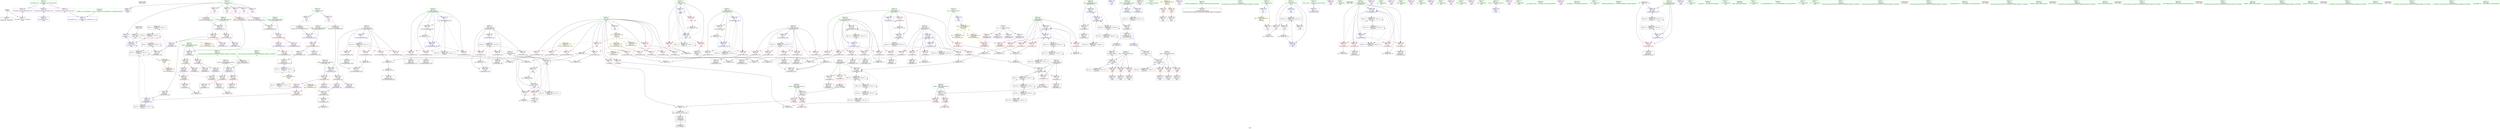 digraph "SVFG" {
	label="SVFG";

	Node0x559ca8e33a90 [shape=record,color=grey,label="{NodeID: 0\nNullPtr}"];
	Node0x559ca8e33a90 -> Node0x559ca8e6bde0[style=solid];
	Node0x559ca8e33a90 -> Node0x559ca8e78b10[style=solid];
	Node0x559ca8eca800 [shape=record,color=black,label="{NodeID: 609\n480 = PHI()\n}"];
	Node0x559ca8e97790 [shape=record,color=black,label="{NodeID: 443\nMR_4V_2 = PHI(MR_4V_6, MR_4V_1, )\npts\{20 \}\n}"];
	Node0x559ca8e97790 -> Node0x559ca8e9f990[style=dashed];
	Node0x559ca8e78db0 [shape=record,color=blue,label="{NodeID: 277\n86\<--11\ni\<--\n_Z11clockrotatePA55_cS0_\n}"];
	Node0x559ca8e78db0 -> Node0x559ca8e9d690[style=dashed];
	Node0x559ca8e6ca70 [shape=record,color=red,label="{NodeID: 194\n108\<--88\n\<--j\n_Z11clockrotatePA55_cS0_\n}"];
	Node0x559ca8e6ca70 -> Node0x559ca8e6c180[style=solid];
	Node0x559ca8e69d20 [shape=record,color=black,label="{NodeID: 111\n382\<--405\n_Z7inrangeii_ret\<--\n_Z7inrangeii\n|{<s0>3}}"];
	Node0x559ca8e69d20:s0 -> Node0x559ca8eca3a0[style=solid,color=blue];
	Node0x559ca8e680b0 [shape=record,color=green,label="{NodeID: 28\n495\<--1\n\<--dummyObj\nCan only get source location for instruction, argument, global var or function.|{<s0>13}}"];
	Node0x559ca8e680b0:s0 -> Node0x559ca8ecb160[style=solid,color=red];
	Node0x559ca8e73150 [shape=record,color=grey,label="{NodeID: 388\n233 = Binary(232, 120, )\n}"];
	Node0x559ca8e73150 -> Node0x559ca8e79b80[style=solid];
	Node0x559ca8e7a470 [shape=record,color=blue,label="{NodeID: 305\n259\<--348\nflag\<--\n_Z5checkPA55_cc\n}"];
	Node0x559ca8e7a470 -> Node0x559ca8e76c40[style=dashed];
	Node0x559ca8e7a470 -> Node0x559ca8e7a130[style=dashed];
	Node0x559ca8e7a470 -> Node0x559ca8e92790[style=dashed];
	Node0x559ca8e7a470 -> Node0x559ca8e9a990[style=dashed];
	Node0x559ca8e6e130 [shape=record,color=red,label="{NodeID: 222\n334\<--249\n\<--a.addr\n_Z5checkPA55_cc\n}"];
	Node0x559ca8e6e130 -> Node0x559ca8e71400[style=solid];
	Node0x559ca8e6e130 -> Node0x559ca8e714d0[style=solid];
	Node0x559ca8e6fbe0 [shape=record,color=purple,label="{NodeID: 139\n424\<--24\n\<--.str\nmain\n}"];
	Node0x559ca8e6a790 [shape=record,color=green,label="{NodeID: 56\n247\<--248\nretval\<--retval_field_insensitive\n_Z5checkPA55_cc\n}"];
	Node0x559ca8e6a790 -> Node0x559ca8e6df90[style=solid];
	Node0x559ca8e6a790 -> Node0x559ca8e7a610[style=solid];
	Node0x559ca8e6a790 -> Node0x559ca8e7a950[style=solid];
	Node0x559ca8e83b30 [shape=record,color=grey,label="{NodeID: 416\n96 = cmp(94, 95, )\n}"];
	Node0x559ca8e776d0 [shape=record,color=red,label="{NodeID: 250\n391\<--385\n\<--x.addr\n_Z7inrangeii\n}"];
	Node0x559ca8e776d0 -> Node0x559ca8e82c30[style=solid];
	Node0x559ca8e71330 [shape=record,color=purple,label="{NodeID: 167\n287\<--281\narrayidx5\<--\n_Z5checkPA55_cc\n}"];
	Node0x559ca8e71330 -> Node0x559ca8e77390[style=solid];
	Node0x559ca8e6bee0 [shape=record,color=black,label="{NodeID: 84\n409\<--11\nmain_ret\<--\nmain\n}"];
	Node0x559ca8e48640 [shape=record,color=green,label="{NodeID: 1\n7\<--1\n__dso_handle\<--dummyObj\nGlob }"];
	Node0x559ca8eca8d0 [shape=record,color=black,label="{NodeID: 610\n494 = PHI(244, )\n}"];
	Node0x559ca8eca8d0 -> Node0x559ca8e6ea00[style=solid];
	Node0x559ca8eaa260 [shape=record,color=yellow,style=double,label="{NodeID: 527\n64V_1 = ENCHI(MR_64V_0)\npts\{1 \}\nFun[main]}"];
	Node0x559ca8eaa260 -> Node0x559ca8e721d0[style=dashed];
	Node0x559ca8eaa260 -> Node0x559ca8e722a0[style=dashed];
	Node0x559ca8e97c90 [shape=record,color=black,label="{NodeID: 444\nMR_6V_2 = PHI(MR_6V_3, MR_6V_1, )\npts\{23 \}\n|{<s0>11}}"];
	Node0x559ca8e97c90:s0 -> Node0x559ca8e9d190[style=dashed,color=red];
	Node0x559ca8e78e80 [shape=record,color=blue,label="{NodeID: 278\n88\<--11\nj\<--\n_Z11clockrotatePA55_cS0_\n}"];
	Node0x559ca8e78e80 -> Node0x559ca8e6c9a0[style=dashed];
	Node0x559ca8e78e80 -> Node0x559ca8e6ca70[style=dashed];
	Node0x559ca8e78e80 -> Node0x559ca8e6cb40[style=dashed];
	Node0x559ca8e78e80 -> Node0x559ca8e6cc10[style=dashed];
	Node0x559ca8e78e80 -> Node0x559ca8e79020[style=dashed];
	Node0x559ca8e78e80 -> Node0x559ca8e9db90[style=dashed];
	Node0x559ca8e6cb40 [shape=record,color=red,label="{NodeID: 195\n113\<--88\n\<--j\n_Z11clockrotatePA55_cS0_\n}"];
	Node0x559ca8e6cb40 -> Node0x559ca8e6c250[style=solid];
	Node0x559ca8e69df0 [shape=record,color=black,label="{NodeID: 112\n426\<--423\ncall\<--\nmain\n}"];
	Node0x559ca8e68180 [shape=record,color=green,label="{NodeID: 29\n500\<--1\n\<--dummyObj\nCan only get source location for instruction, argument, global var or function.|{<s0>14}}"];
	Node0x559ca8e68180:s0 -> Node0x559ca8ecb160[style=solid,color=red];
	Node0x559ca8e732d0 [shape=record,color=grey,label="{NodeID: 389\n131 = Binary(130, 120, )\n}"];
	Node0x559ca8e732d0 -> Node0x559ca8e790f0[style=solid];
	Node0x559ca8e7a540 [shape=record,color=blue,label="{NodeID: 306\n261\<--352\nt\<--inc\n_Z5checkPA55_cc\n}"];
	Node0x559ca8e7a540 -> Node0x559ca8e76d10[style=dashed];
	Node0x559ca8e7a540 -> Node0x559ca8e76de0[style=dashed];
	Node0x559ca8e7a540 -> Node0x559ca8e76eb0[style=dashed];
	Node0x559ca8e7a540 -> Node0x559ca8e76f80[style=dashed];
	Node0x559ca8e7a540 -> Node0x559ca8e7a200[style=dashed];
	Node0x559ca8e7a540 -> Node0x559ca8e7a540[style=dashed];
	Node0x559ca8e7a540 -> Node0x559ca8e92c90[style=dashed];
	Node0x559ca8e7a540 -> Node0x559ca8e9ae90[style=dashed];
	Node0x559ca8e6e200 [shape=record,color=red,label="{NodeID: 223\n290\<--251\n\<--tar.addr\n_Z5checkPA55_cc\n}"];
	Node0x559ca8e6e200 -> Node0x559ca8e695d0[style=solid];
	Node0x559ca8e6fcb0 [shape=record,color=purple,label="{NodeID: 140\n425\<--26\n\<--.str.1\nmain\n}"];
	Node0x559ca8e6a860 [shape=record,color=green,label="{NodeID: 57\n249\<--250\na.addr\<--a.addr_field_insensitive\n_Z5checkPA55_cc\n}"];
	Node0x559ca8e6a860 -> Node0x559ca8e6e060[style=solid];
	Node0x559ca8e6a860 -> Node0x559ca8e6e130[style=solid];
	Node0x559ca8e6a860 -> Node0x559ca8e79d20[style=solid];
	Node0x559ca8e83cb0 [shape=record,color=grey,label="{NodeID: 417\n102 = cmp(100, 101, )\n}"];
	Node0x559ca8e777a0 [shape=record,color=red,label="{NodeID: 251\n394\<--385\n\<--x.addr\n_Z7inrangeii\n}"];
	Node0x559ca8e777a0 -> Node0x559ca8e82f30[style=solid];
	Node0x559ca8e71400 [shape=record,color=purple,label="{NodeID: 168\n337\<--334\narrayidx23\<--\n_Z5checkPA55_cc\n}"];
	Node0x559ca8e6bfb0 [shape=record,color=black,label="{NodeID: 85\n63\<--64\n\<--_ZNSt8ios_base4InitD1Ev\nCan only get source location for instruction, argument, global var or function.}"];
	Node0x559ca8e34110 [shape=record,color=green,label="{NodeID: 2\n11\<--1\n\<--dummyObj\nCan only get source location for instruction, argument, global var or function.}"];
	Node0x559ca8ecaa90 [shape=record,color=black,label="{NodeID: 611\n499 = PHI(244, )\n}"];
	Node0x559ca8ecaa90 -> Node0x559ca8e6ead0[style=solid];
	Node0x559ca8eaa370 [shape=record,color=yellow,style=double,label="{NodeID: 528\n66V_1 = ENCHI(MR_66V_0)\npts\{12 \}\nFun[main]}"];
	Node0x559ca8eaa370 -> Node0x559ca8e715a0[style=dashed];
	Node0x559ca8e98190 [shape=record,color=black,label="{NodeID: 445\nMR_73V_3 = PHI(MR_73V_4, MR_73V_2, )\npts\{413 \}\n}"];
	Node0x559ca8e98190 -> Node0x559ca8e77a10[style=dashed];
	Node0x559ca8e98190 -> Node0x559ca8e77ae0[style=dashed];
	Node0x559ca8e98190 -> Node0x559ca8e77bb0[style=dashed];
	Node0x559ca8e98190 -> Node0x559ca8e7b310[style=dashed];
	Node0x559ca8e78f50 [shape=record,color=blue,label="{NodeID: 279\n122\<--111\narrayidx10\<--\n_Z11clockrotatePA55_cS0_\n}"];
	Node0x559ca8e78f50 -> Node0x559ca8e78f50[style=dashed];
	Node0x559ca8e78f50 -> Node0x559ca8e9d190[style=dashed];
	Node0x559ca8e6cc10 [shape=record,color=red,label="{NodeID: 196\n125\<--88\n\<--j\n_Z11clockrotatePA55_cS0_\n}"];
	Node0x559ca8e6cc10 -> Node0x559ca8e73450[style=solid];
	Node0x559ca8e69ec0 [shape=record,color=black,label="{NodeID: 113\n432\<--429\ncall1\<--\nmain\n}"];
	Node0x559ca8e68250 [shape=record,color=green,label="{NodeID: 30\n4\<--6\n_ZStL8__ioinit\<--_ZStL8__ioinit_field_insensitive\nGlob }"];
	Node0x559ca8e68250 -> Node0x559ca8e6f080[style=solid];
	Node0x559ca8e73450 [shape=record,color=grey,label="{NodeID: 390\n126 = Binary(125, 120, )\n}"];
	Node0x559ca8e73450 -> Node0x559ca8e79020[style=solid];
	Node0x559ca8e7a610 [shape=record,color=blue,label="{NodeID: 307\n247\<--359\nretval\<--\n_Z5checkPA55_cc\n}"];
	Node0x559ca8e7a610 -> Node0x559ca8e99a90[style=dashed];
	Node0x559ca8e6e2d0 [shape=record,color=red,label="{NodeID: 224\n343\<--251\n\<--tar.addr\n_Z5checkPA55_cc\n}"];
	Node0x559ca8e6e2d0 -> Node0x559ca8e69ab0[style=solid];
	Node0x559ca8e6fd80 [shape=record,color=purple,label="{NodeID: 141\n430\<--29\n\<--.str.2\nmain\n}"];
	Node0x559ca8e6a930 [shape=record,color=green,label="{NodeID: 58\n251\<--252\ntar.addr\<--tar.addr_field_insensitive\n_Z5checkPA55_cc\n}"];
	Node0x559ca8e6a930 -> Node0x559ca8e6e200[style=solid];
	Node0x559ca8e6a930 -> Node0x559ca8e6e2d0[style=solid];
	Node0x559ca8e6a930 -> Node0x559ca8e79df0[style=solid];
	Node0x559ca8e83e30 [shape=record,color=grey,label="{NodeID: 418\n279 = cmp(277, 278, )\n}"];
	Node0x559ca8e77870 [shape=record,color=red,label="{NodeID: 252\n398\<--387\n\<--y.addr\n_Z7inrangeii\n}"];
	Node0x559ca8e77870 -> Node0x559ca8e82db0[style=solid];
	Node0x559ca8e714d0 [shape=record,color=purple,label="{NodeID: 169\n340\<--334\narrayidx25\<--\n_Z5checkPA55_cc\n}"];
	Node0x559ca8e714d0 -> Node0x559ca8e77600[style=solid];
	Node0x559ca8e6c0b0 [shape=record,color=black,label="{NodeID: 86\n106\<--105\nidxprom\<--\n_Z11clockrotatePA55_cS0_\n}"];
	Node0x559ca8e499b0 [shape=record,color=green,label="{NodeID: 3\n24\<--1\n.str\<--dummyObj\nGlob }"];
	Node0x559ca8ecabd0 [shape=record,color=black,label="{NodeID: 612\n505 = PHI()\n}"];
	Node0x559ca8eaa450 [shape=record,color=yellow,style=double,label="{NodeID: 529\n2V_1 = ENCHI(MR_2V_0)\npts\{14 \}\nFun[main]|{|<s2>11|<s3>12|<s4>13|<s5>14}}"];
	Node0x559ca8eaa450 -> Node0x559ca8e71f60[style=dashed];
	Node0x559ca8eaa450 -> Node0x559ca8e72030[style=dashed];
	Node0x559ca8eaa450:s2 -> Node0x559ca8ea9c10[style=dashed,color=red];
	Node0x559ca8eaa450:s3 -> Node0x559ca8ea79a0[style=dashed,color=red];
	Node0x559ca8eaa450:s4 -> Node0x559ca8ea8ca0[style=dashed,color=red];
	Node0x559ca8eaa450:s5 -> Node0x559ca8ea8ca0[style=dashed,color=red];
	Node0x559ca8e98690 [shape=record,color=black,label="{NodeID: 446\nMR_75V_2 = PHI(MR_75V_4, MR_75V_1, )\npts\{415 \}\n}"];
	Node0x559ca8e98690 -> Node0x559ca8e7ad60[style=dashed];
	Node0x559ca8e79020 [shape=record,color=blue,label="{NodeID: 280\n88\<--126\nj\<--inc\n_Z11clockrotatePA55_cS0_\n}"];
	Node0x559ca8e79020 -> Node0x559ca8e6c9a0[style=dashed];
	Node0x559ca8e79020 -> Node0x559ca8e6ca70[style=dashed];
	Node0x559ca8e79020 -> Node0x559ca8e6cb40[style=dashed];
	Node0x559ca8e79020 -> Node0x559ca8e6cc10[style=dashed];
	Node0x559ca8e79020 -> Node0x559ca8e79020[style=dashed];
	Node0x559ca8e79020 -> Node0x559ca8e9db90[style=dashed];
	Node0x559ca8e6cce0 [shape=record,color=red,label="{NodeID: 197\n111\<--110\n\<--arrayidx5\n_Z11clockrotatePA55_cS0_\n}"];
	Node0x559ca8e6cce0 -> Node0x559ca8e78f50[style=solid];
	Node0x559ca8e69f90 [shape=record,color=black,label="{NodeID: 114\n466\<--463\nconv\<--call10\nmain\n}"];
	Node0x559ca8e69f90 -> Node0x559ca8e7af00[style=solid];
	Node0x559ca8e68320 [shape=record,color=green,label="{NodeID: 31\n8\<--9\ncinc\<--cinc_field_insensitive\nGlob }"];
	Node0x559ca8e68320 -> Node0x559ca8e6f150[style=solid];
	Node0x559ca8e68320 -> Node0x559ca8e6f220[style=solid];
	Node0x559ca8e68320 -> Node0x559ca8e6f2f0[style=solid];
	Node0x559ca8e68320 -> Node0x559ca8e6f3c0[style=solid];
	Node0x559ca8e735d0 [shape=record,color=grey,label="{NodeID: 391\n118 = Binary(116, 117, )\n}"];
	Node0x559ca8e735d0 -> Node0x559ca8e73750[style=solid];
	Node0x559ca8e7a6e0 [shape=record,color=blue,label="{NodeID: 308\n257\<--363\nk\<--inc33\n_Z5checkPA55_cc\n}"];
	Node0x559ca8e7a6e0 -> Node0x559ca8e76900[style=dashed];
	Node0x559ca8e7a6e0 -> Node0x559ca8e769d0[style=dashed];
	Node0x559ca8e7a6e0 -> Node0x559ca8e76aa0[style=dashed];
	Node0x559ca8e7a6e0 -> Node0x559ca8e76b70[style=dashed];
	Node0x559ca8e7a6e0 -> Node0x559ca8e7a6e0[style=dashed];
	Node0x559ca8e7a6e0 -> Node0x559ca8e926a0[style=dashed];
	Node0x559ca8e7a6e0 -> Node0x559ca8e9a490[style=dashed];
	Node0x559ca8e6e3a0 [shape=record,color=red,label="{NodeID: 225\n271\<--253\n\<--i\n_Z5checkPA55_cc\n}"];
	Node0x559ca8e6e3a0 -> Node0x559ca8e83fb0[style=solid];
	Node0x559ca8e6fe50 [shape=record,color=purple,label="{NodeID: 142\n431\<--31\n\<--.str.3\nmain\n}"];
	Node0x559ca8e6aa00 [shape=record,color=green,label="{NodeID: 59\n253\<--254\ni\<--i_field_insensitive\n_Z5checkPA55_cc\n}"];
	Node0x559ca8e6aa00 -> Node0x559ca8e6e3a0[style=solid];
	Node0x559ca8e6aa00 -> Node0x559ca8e6e470[style=solid];
	Node0x559ca8e6aa00 -> Node0x559ca8e6e540[style=solid];
	Node0x559ca8e6aa00 -> Node0x559ca8e6e610[style=solid];
	Node0x559ca8e6aa00 -> Node0x559ca8e79ec0[style=solid];
	Node0x559ca8e6aa00 -> Node0x559ca8e7a880[style=solid];
	Node0x559ca8e83fb0 [shape=record,color=grey,label="{NodeID: 419\n273 = cmp(271, 272, )\n}"];
	Node0x559ca8e77940 [shape=record,color=red,label="{NodeID: 253\n401\<--387\n\<--y.addr\n_Z7inrangeii\n}"];
	Node0x559ca8e77940 -> Node0x559ca8e83830[style=solid];
	Node0x559ca8e715a0 [shape=record,color=red,label="{NodeID: 170\n440\<--10\n\<--T\nmain\n}"];
	Node0x559ca8e715a0 -> Node0x559ca8e839b0[style=solid];
	Node0x559ca8e6c180 [shape=record,color=black,label="{NodeID: 87\n109\<--108\nidxprom4\<--\n_Z11clockrotatePA55_cS0_\n}"];
	Node0x559ca8e33d70 [shape=record,color=green,label="{NodeID: 4\n26\<--1\n.str.1\<--dummyObj\nGlob }"];
	Node0x559ca8ecaca0 [shape=record,color=black,label="{NodeID: 613\n138 = PHI(490, )\n0th arg _Z7gravityPA55_cS0_ }"];
	Node0x559ca8ecaca0 -> Node0x559ca8e791c0[style=solid];
	Node0x559ca8e98b90 [shape=record,color=black,label="{NodeID: 447\nMR_77V_2 = PHI(MR_77V_3, MR_77V_1, )\npts\{417 \}\n}"];
	Node0x559ca8e98b90 -> Node0x559ca8e7ae30[style=dashed];
	Node0x559ca8e98b90 -> Node0x559ca8e98b90[style=dashed];
	Node0x559ca8e790f0 [shape=record,color=blue,label="{NodeID: 281\n86\<--131\ni\<--inc12\n_Z11clockrotatePA55_cS0_\n}"];
	Node0x559ca8e790f0 -> Node0x559ca8e9d690[style=dashed];
	Node0x559ca8e6cdb0 [shape=record,color=red,label="{NodeID: 198\n200\<--140\n\<--a.addr\n_Z7gravityPA55_cS0_\n}"];
	Node0x559ca8e6cdb0 -> Node0x559ca8e70d80[style=solid];
	Node0x559ca8e6cdb0 -> Node0x559ca8e70e50[style=solid];
	Node0x559ca8e6a060 [shape=record,color=black,label="{NodeID: 115\n468\<--467\nidxprom\<--\nmain\n}"];
	Node0x559ca8e683f0 [shape=record,color=green,label="{NodeID: 32\n10\<--12\nT\<--T_field_insensitive\nGlob }"];
	Node0x559ca8e683f0 -> Node0x559ca8e715a0[style=solid];
	Node0x559ca8e683f0 -> Node0x559ca8e78640[style=solid];
	Node0x559ca8e73750 [shape=record,color=grey,label="{NodeID: 392\n119 = Binary(118, 120, )\n}"];
	Node0x559ca8e73750 -> Node0x559ca8e6c320[style=solid];
	Node0x559ca8e7a7b0 [shape=record,color=blue,label="{NodeID: 309\n255\<--369\nj\<--inc37\n_Z5checkPA55_cc\n}"];
	Node0x559ca8e7a7b0 -> Node0x559ca8e6e6e0[style=dashed];
	Node0x559ca8e7a7b0 -> Node0x559ca8e6e7b0[style=dashed];
	Node0x559ca8e7a7b0 -> Node0x559ca8e767a0[style=dashed];
	Node0x559ca8e7a7b0 -> Node0x559ca8e76830[style=dashed];
	Node0x559ca8e7a7b0 -> Node0x559ca8e79f90[style=dashed];
	Node0x559ca8e7a7b0 -> Node0x559ca8e7a7b0[style=dashed];
	Node0x559ca8e7a7b0 -> Node0x559ca8e99f90[style=dashed];
	Node0x559ca8e6e470 [shape=record,color=red,label="{NodeID: 226\n282\<--253\n\<--i\n_Z5checkPA55_cc\n}"];
	Node0x559ca8e6e470 -> Node0x559ca8e69360[style=solid];
	Node0x559ca8e6ff20 [shape=record,color=purple,label="{NodeID: 143\n433\<--34\n\<--.str.4\nmain\n}"];
	Node0x559ca8e6aad0 [shape=record,color=green,label="{NodeID: 60\n255\<--256\nj\<--j_field_insensitive\n_Z5checkPA55_cc\n}"];
	Node0x559ca8e6aad0 -> Node0x559ca8e6e6e0[style=solid];
	Node0x559ca8e6aad0 -> Node0x559ca8e6e7b0[style=solid];
	Node0x559ca8e6aad0 -> Node0x559ca8e767a0[style=solid];
	Node0x559ca8e6aad0 -> Node0x559ca8e76830[style=solid];
	Node0x559ca8e6aad0 -> Node0x559ca8e79f90[style=solid];
	Node0x559ca8e6aad0 -> Node0x559ca8e7a7b0[style=solid];
	Node0x559ca8ea8ca0 [shape=record,color=yellow,style=double,label="{NodeID: 503\n2V_1 = ENCHI(MR_2V_0)\npts\{14 \}\nFun[_Z5checkPA55_cc]|{|<s2>3}}"];
	Node0x559ca8ea8ca0 -> Node0x559ca8e71c20[style=dashed];
	Node0x559ca8ea8ca0 -> Node0x559ca8e71cf0[style=dashed];
	Node0x559ca8ea8ca0:s2 -> Node0x559ca8ea9940[style=dashed,color=red];
	Node0x559ca8e84130 [shape=record,color=grey,label="{NodeID: 420\n209 = cmp(208, 210, )\n}"];
	Node0x559ca8e77a10 [shape=record,color=red,label="{NodeID: 254\n439\<--412\n\<--tn\nmain\n}"];
	Node0x559ca8e77a10 -> Node0x559ca8e839b0[style=solid];
	Node0x559ca8e71670 [shape=record,color=red,label="{NodeID: 171\n95\<--13\n\<--n\n_Z11clockrotatePA55_cS0_\n}"];
	Node0x559ca8e71670 -> Node0x559ca8e83b30[style=solid];
	Node0x559ca8e6c250 [shape=record,color=black,label="{NodeID: 88\n114\<--113\nidxprom6\<--\n_Z11clockrotatePA55_cS0_\n}"];
	Node0x559ca8e48820 [shape=record,color=green,label="{NodeID: 5\n28\<--1\nstdin\<--dummyObj\nGlob }"];
	Node0x559ca8ecae10 [shape=record,color=black,label="{NodeID: 614\n139 = PHI(491, )\n1st arg _Z7gravityPA55_cS0_ }"];
	Node0x559ca8ecae10 -> Node0x559ca8e79290[style=solid];
	Node0x559ca8e99090 [shape=record,color=black,label="{NodeID: 448\nMR_79V_2 = PHI(MR_79V_3, MR_79V_1, )\npts\{419 \}\n}"];
	Node0x559ca8e99090 -> Node0x559ca8e7b170[style=dashed];
	Node0x559ca8e791c0 [shape=record,color=blue,label="{NodeID: 282\n140\<--138\na.addr\<--a\n_Z7gravityPA55_cS0_\n}"];
	Node0x559ca8e791c0 -> Node0x559ca8e6cdb0[style=dashed];
	Node0x559ca8e791c0 -> Node0x559ca8e6ce80[style=dashed];
	Node0x559ca8e6ce80 [shape=record,color=red,label="{NodeID: 199\n212\<--140\n\<--a.addr\n_Z7gravityPA55_cS0_\n}"];
	Node0x559ca8e6ce80 -> Node0x559ca8e70f20[style=solid];
	Node0x559ca8e6ce80 -> Node0x559ca8e70ff0[style=solid];
	Node0x559ca8e6e930 [shape=record,color=black,label="{NodeID: 116\n471\<--470\nidxprom11\<--\nmain\n}"];
	Node0x559ca8e684c0 [shape=record,color=green,label="{NodeID: 33\n13\<--14\nn\<--n_field_insensitive\nGlob }"];
	Node0x559ca8e684c0 -> Node0x559ca8e71670[style=solid];
	Node0x559ca8e684c0 -> Node0x559ca8e71740[style=solid];
	Node0x559ca8e684c0 -> Node0x559ca8e71810[style=solid];
	Node0x559ca8e684c0 -> Node0x559ca8e718e0[style=solid];
	Node0x559ca8e684c0 -> Node0x559ca8e719b0[style=solid];
	Node0x559ca8e684c0 -> Node0x559ca8e71a80[style=solid];
	Node0x559ca8e684c0 -> Node0x559ca8e71b50[style=solid];
	Node0x559ca8e684c0 -> Node0x559ca8e71c20[style=solid];
	Node0x559ca8e684c0 -> Node0x559ca8e71cf0[style=solid];
	Node0x559ca8e684c0 -> Node0x559ca8e71dc0[style=solid];
	Node0x559ca8e684c0 -> Node0x559ca8e71e90[style=solid];
	Node0x559ca8e684c0 -> Node0x559ca8e71f60[style=solid];
	Node0x559ca8e684c0 -> Node0x559ca8e72030[style=solid];
	Node0x559ca8e684c0 -> Node0x559ca8e78710[style=solid];
	Node0x559ca8e738d0 [shape=record,color=grey,label="{NodeID: 393\n325 = Binary(323, 324, )\n}"];
	Node0x559ca8e738d0 -> Node0x559ca8e73a50[style=solid];
	Node0x559ca8e7a880 [shape=record,color=blue,label="{NodeID: 310\n253\<--374\ni\<--inc40\n_Z5checkPA55_cc\n}"];
	Node0x559ca8e7a880 -> Node0x559ca8e95490[style=dashed];
	Node0x559ca8e6e540 [shape=record,color=red,label="{NodeID: 227\n308\<--253\n\<--i\n_Z5checkPA55_cc\n}"];
	Node0x559ca8e6e540 -> Node0x559ca8e74650[style=solid];
	Node0x559ca8e6fff0 [shape=record,color=purple,label="{NodeID: 144\n443\<--36\n\<--.str.5\nmain\n}"];
	Node0x559ca8e6aba0 [shape=record,color=green,label="{NodeID: 61\n257\<--258\nk\<--k_field_insensitive\n_Z5checkPA55_cc\n}"];
	Node0x559ca8e6aba0 -> Node0x559ca8e76900[style=solid];
	Node0x559ca8e6aba0 -> Node0x559ca8e769d0[style=solid];
	Node0x559ca8e6aba0 -> Node0x559ca8e76aa0[style=solid];
	Node0x559ca8e6aba0 -> Node0x559ca8e76b70[style=solid];
	Node0x559ca8e6aba0 -> Node0x559ca8e7a060[style=solid];
	Node0x559ca8e6aba0 -> Node0x559ca8e7a6e0[style=solid];
	Node0x559ca8ea8db0 [shape=record,color=yellow,style=double,label="{NodeID: 504\n34V_1 = ENCHI(MR_34V_0)\npts\{16 \}\nFun[_Z5checkPA55_cc]}"];
	Node0x559ca8ea8db0 -> Node0x559ca8e72100[style=dashed];
	Node0x559ca8e842b0 [shape=record,color=grey,label="{NodeID: 421\n455 = cmp(454, 11, )\n}"];
	Node0x559ca8e77ae0 [shape=record,color=red,label="{NodeID: 255\n503\<--412\n\<--tn\nmain\n}"];
	Node0x559ca8e71740 [shape=record,color=red,label="{NodeID: 172\n101\<--13\n\<--n\n_Z11clockrotatePA55_cS0_\n}"];
	Node0x559ca8e71740 -> Node0x559ca8e83cb0[style=solid];
	Node0x559ca8e6c320 [shape=record,color=black,label="{NodeID: 89\n121\<--119\nidxprom9\<--sub8\n_Z11clockrotatePA55_cS0_\n}"];
	Node0x559ca8e488b0 [shape=record,color=green,label="{NodeID: 6\n29\<--1\n.str.2\<--dummyObj\nGlob }"];
	Node0x559ca8ecaf50 [shape=record,color=black,label="{NodeID: 615\n245 = PHI(493, 498, )\n0th arg _Z5checkPA55_cc }"];
	Node0x559ca8ecaf50 -> Node0x559ca8e79d20[style=solid];
	Node0x559ca8e99590 [shape=record,color=black,label="{NodeID: 449\nMR_81V_2 = PHI(MR_81V_3, MR_81V_1, )\npts\{421 \}\n}"];
	Node0x559ca8e99590 -> Node0x559ca8e7b240[style=dashed];
	Node0x559ca8e79290 [shape=record,color=blue,label="{NodeID: 283\n142\<--139\nb.addr\<--b\n_Z7gravityPA55_cS0_\n}"];
	Node0x559ca8e79290 -> Node0x559ca8e6cf50[style=dashed];
	Node0x559ca8e79290 -> Node0x559ca8e6d020[style=dashed];
	Node0x559ca8e6cf50 [shape=record,color=red,label="{NodeID: 200\n168\<--142\n\<--b.addr\n_Z7gravityPA55_cS0_\n}"];
	Node0x559ca8e6cf50 -> Node0x559ca8e70be0[style=solid];
	Node0x559ca8e6cf50 -> Node0x559ca8e70cb0[style=solid];
	Node0x559ca8e6ea00 [shape=record,color=black,label="{NodeID: 117\n496\<--494\nfrombool\<--call16\nmain\n}"];
	Node0x559ca8e6ea00 -> Node0x559ca8e7b170[style=solid];
	Node0x559ca8e68590 [shape=record,color=green,label="{NodeID: 34\n15\<--16\nkk\<--kk_field_insensitive\nGlob }"];
	Node0x559ca8e68590 -> Node0x559ca8e72100[style=solid];
	Node0x559ca8e68590 -> Node0x559ca8e78810[style=solid];
	Node0x559ca8e73a50 [shape=record,color=grey,label="{NodeID: 394\n326 = Binary(318, 325, )\n}"];
	Node0x559ca8e73a50 -> Node0x559ca8e7a3a0[style=solid];
	Node0x559ca8e7a950 [shape=record,color=blue,label="{NodeID: 311\n247\<--378\nretval\<--\n_Z5checkPA55_cc\n}"];
	Node0x559ca8e7a950 -> Node0x559ca8e99a90[style=dashed];
	Node0x559ca8e6e610 [shape=record,color=red,label="{NodeID: 228\n373\<--253\n\<--i\n_Z5checkPA55_cc\n}"];
	Node0x559ca8e6e610 -> Node0x559ca8e74050[style=solid];
	Node0x559ca8e700c0 [shape=record,color=purple,label="{NodeID: 145\n479\<--38\n\<--.str.6\nmain\n}"];
	Node0x559ca8e6ac70 [shape=record,color=green,label="{NodeID: 62\n259\<--260\nflag\<--flag_field_insensitive\n_Z5checkPA55_cc\n}"];
	Node0x559ca8e6ac70 -> Node0x559ca8e76c40[style=solid];
	Node0x559ca8e6ac70 -> Node0x559ca8e7a130[style=solid];
	Node0x559ca8e6ac70 -> Node0x559ca8e7a470[style=solid];
	Node0x559ca8ea8e90 [shape=record,color=yellow,style=double,label="{NodeID: 505\n4V_1 = ENCHI(MR_4V_0)\npts\{20 \}\nFun[_Z5checkPA55_cc]}"];
	Node0x559ca8ea8e90 -> Node0x559ca8e77390[style=dashed];
	Node0x559ca8ea8e90 -> Node0x559ca8e77600[style=dashed];
	Node0x559ca8e84430 [shape=record,color=grey,label="{NodeID: 422\n461 = cmp(459, 460, )\n}"];
	Node0x559ca8e77bb0 [shape=record,color=red,label="{NodeID: 256\n543\<--412\n\<--tn\nmain\n}"];
	Node0x559ca8e77bb0 -> Node0x559ca8e82930[style=solid];
	Node0x559ca8e71810 [shape=record,color=red,label="{NodeID: 173\n116\<--13\n\<--n\n_Z11clockrotatePA55_cS0_\n}"];
	Node0x559ca8e71810 -> Node0x559ca8e735d0[style=solid];
	Node0x559ca8e6c3f0 [shape=record,color=black,label="{NodeID: 90\n170\<--169\nidxprom\<--\n_Z7gravityPA55_cS0_\n}"];
	Node0x559ca8e48940 [shape=record,color=green,label="{NodeID: 7\n31\<--1\n.str.3\<--dummyObj\nGlob }"];
	Node0x559ca8ecb160 [shape=record,color=black,label="{NodeID: 616\n246 = PHI(495, 500, )\n1st arg _Z5checkPA55_cc }"];
	Node0x559ca8ecb160 -> Node0x559ca8e79df0[style=solid];
	Node0x559ca8e99a90 [shape=record,color=black,label="{NodeID: 450\nMR_37V_3 = PHI(MR_37V_4, MR_37V_2, )\npts\{248 \}\n}"];
	Node0x559ca8e99a90 -> Node0x559ca8e6df90[style=dashed];
	Node0x559ca8e79360 [shape=record,color=blue,label="{NodeID: 284\n144\<--11\ni\<--\n_Z7gravityPA55_cS0_\n}"];
	Node0x559ca8e79360 -> Node0x559ca8ea42a0[style=dashed];
	Node0x559ca8e6d020 [shape=record,color=red,label="{NodeID: 201\n220\<--142\n\<--b.addr\n_Z7gravityPA55_cS0_\n}"];
	Node0x559ca8e6d020 -> Node0x559ca8e710c0[style=solid];
	Node0x559ca8e6d020 -> Node0x559ca8e71190[style=solid];
	Node0x559ca8e6ead0 [shape=record,color=black,label="{NodeID: 118\n501\<--499\nfrombool18\<--call17\nmain\n}"];
	Node0x559ca8e6ead0 -> Node0x559ca8e7b240[style=solid];
	Node0x559ca8e68660 [shape=record,color=green,label="{NodeID: 35\n17\<--20\na\<--a_field_insensitive\nGlob }"];
	Node0x559ca8e68660 -> Node0x559ca8e6f490[style=solid];
	Node0x559ca8e68660 -> Node0x559ca8e6f560[style=solid];
	Node0x559ca8e68660 -> Node0x559ca8e6f630[style=solid];
	Node0x559ca8e68660 -> Node0x559ca8e6f700[style=solid];
	Node0x559ca8e68660 -> Node0x559ca8e6f7d0[style=solid];
	Node0x559ca8e68660 -> Node0x559ca8e6f8a0[style=solid];
	Node0x559ca8e68660 -> Node0x559ca8e6f970[style=solid];
	Node0x559ca8e73bd0 [shape=record,color=grey,label="{NodeID: 395\n451 = Binary(450, 120, )\n}"];
	Node0x559ca8e73bd0 -> Node0x559ca8e7ad60[style=solid];
	Node0x559ca8e7aa20 [shape=record,color=blue,label="{NodeID: 312\n385\<--383\nx.addr\<--x\n_Z7inrangeii\n}"];
	Node0x559ca8e7aa20 -> Node0x559ca8e776d0[style=dashed];
	Node0x559ca8e7aa20 -> Node0x559ca8e777a0[style=dashed];
	Node0x559ca8e6e6e0 [shape=record,color=red,label="{NodeID: 229\n277\<--255\n\<--j\n_Z5checkPA55_cc\n}"];
	Node0x559ca8e6e6e0 -> Node0x559ca8e83e30[style=solid];
	Node0x559ca8e70190 [shape=record,color=purple,label="{NodeID: 146\n504\<--40\n\<--.str.7\nmain\n}"];
	Node0x559ca8e6ad40 [shape=record,color=green,label="{NodeID: 63\n261\<--262\nt\<--t_field_insensitive\n_Z5checkPA55_cc\n}"];
	Node0x559ca8e6ad40 -> Node0x559ca8e76d10[style=solid];
	Node0x559ca8e6ad40 -> Node0x559ca8e76de0[style=solid];
	Node0x559ca8e6ad40 -> Node0x559ca8e76eb0[style=solid];
	Node0x559ca8e6ad40 -> Node0x559ca8e76f80[style=solid];
	Node0x559ca8e6ad40 -> Node0x559ca8e7a200[style=solid];
	Node0x559ca8e6ad40 -> Node0x559ca8e7a540[style=solid];
	Node0x559ca8e845b0 [shape=record,color=grey,label="{NodeID: 423\n306 = cmp(304, 305, )\n}"];
	Node0x559ca8e77c80 [shape=record,color=red,label="{NodeID: 257\n454\<--414\n\<--j\nmain\n}"];
	Node0x559ca8e77c80 -> Node0x559ca8e842b0[style=solid];
	Node0x559ca8e718e0 [shape=record,color=red,label="{NodeID: 174\n159\<--13\n\<--n\n_Z7gravityPA55_cS0_\n}"];
	Node0x559ca8e718e0 -> Node0x559ca8e830b0[style=solid];
	Node0x559ca8e6c4c0 [shape=record,color=black,label="{NodeID: 91\n173\<--172\nidxprom4\<--\n_Z7gravityPA55_cS0_\n}"];
	Node0x559ca8e489d0 [shape=record,color=green,label="{NodeID: 8\n33\<--1\nstdout\<--dummyObj\nGlob }"];
	Node0x559ca8ecb2e0 [shape=record,color=black,label="{NodeID: 617\n383 = PHI(328, )\n0th arg _Z7inrangeii }"];
	Node0x559ca8ecb2e0 -> Node0x559ca8e7aa20[style=solid];
	Node0x559ca8e99f90 [shape=record,color=black,label="{NodeID: 451\nMR_45V_6 = PHI(MR_45V_2, MR_45V_4, )\npts\{256 \}\n}"];
	Node0x559ca8e79430 [shape=record,color=blue,label="{NodeID: 285\n146\<--11\nj\<--\n_Z7gravityPA55_cS0_\n}"];
	Node0x559ca8e79430 -> Node0x559ca8e6d360[style=dashed];
	Node0x559ca8e79430 -> Node0x559ca8e6d430[style=dashed];
	Node0x559ca8e79430 -> Node0x559ca8e6d500[style=dashed];
	Node0x559ca8e79430 -> Node0x559ca8e795d0[style=dashed];
	Node0x559ca8e79430 -> Node0x559ca8ea47a0[style=dashed];
	Node0x559ca8e6d0f0 [shape=record,color=red,label="{NodeID: 202\n158\<--144\n\<--i\n_Z7gravityPA55_cS0_\n}"];
	Node0x559ca8e6d0f0 -> Node0x559ca8e830b0[style=solid];
	Node0x559ca8e6eba0 [shape=record,color=black,label="{NodeID: 119\n509\<--508\ntobool\<--\nmain\n}"];
	Node0x559ca8e68730 [shape=record,color=green,label="{NodeID: 36\n21\<--23\nb\<--b_field_insensitive\nGlob }"];
	Node0x559ca8e68730 -> Node0x559ca8e6fa40[style=solid];
	Node0x559ca8e68730 -> Node0x559ca8e6fb10[style=solid];
	Node0x559ca8e73d50 [shape=record,color=grey,label="{NodeID: 396\n179 = Binary(178, 120, )\n}"];
	Node0x559ca8e73d50 -> Node0x559ca8e795d0[style=solid];
	Node0x559ca8e7aaf0 [shape=record,color=blue,label="{NodeID: 313\n387\<--384\ny.addr\<--y\n_Z7inrangeii\n}"];
	Node0x559ca8e7aaf0 -> Node0x559ca8e77870[style=dashed];
	Node0x559ca8e7aaf0 -> Node0x559ca8e77940[style=dashed];
	Node0x559ca8e6e7b0 [shape=record,color=red,label="{NodeID: 230\n285\<--255\n\<--j\n_Z5checkPA55_cc\n}"];
	Node0x559ca8e6e7b0 -> Node0x559ca8e69430[style=solid];
	Node0x559ca8e70260 [shape=record,color=purple,label="{NodeID: 147\n514\<--42\n\<--.str.8\nmain\n}"];
	Node0x559ca8e6ae10 [shape=record,color=green,label="{NodeID: 64\n263\<--264\nti\<--ti_field_insensitive\n_Z5checkPA55_cc\n}"];
	Node0x559ca8e6ae10 -> Node0x559ca8e77050[style=solid];
	Node0x559ca8e6ae10 -> Node0x559ca8e77120[style=solid];
	Node0x559ca8e6ae10 -> Node0x559ca8e7a2d0[style=solid];
	Node0x559ca8e84730 [shape=record,color=grey,label="{NodeID: 424\n292 = cmp(289, 291, )\n}"];
	Node0x559ca8e77d50 [shape=record,color=red,label="{NodeID: 258\n470\<--414\n\<--j\nmain\n}"];
	Node0x559ca8e77d50 -> Node0x559ca8e6e930[style=solid];
	Node0x559ca8e719b0 [shape=record,color=red,label="{NodeID: 175\n165\<--13\n\<--n\n_Z7gravityPA55_cS0_\n}"];
	Node0x559ca8e719b0 -> Node0x559ca8e833b0[style=solid];
	Node0x559ca8e6c590 [shape=record,color=black,label="{NodeID: 92\n202\<--201\nidxprom17\<--\n_Z7gravityPA55_cS0_\n}"];
	Node0x559ca8e4f4b0 [shape=record,color=green,label="{NodeID: 9\n34\<--1\n.str.4\<--dummyObj\nGlob }"];
	Node0x559ca8ecb3f0 [shape=record,color=black,label="{NodeID: 618\n384 = PHI(329, )\n1st arg _Z7inrangeii }"];
	Node0x559ca8ecb3f0 -> Node0x559ca8e7aaf0[style=solid];
	Node0x559ca8e9a490 [shape=record,color=black,label="{NodeID: 452\nMR_47V_8 = PHI(MR_47V_2, MR_47V_5, )\npts\{258 \}\n}"];
	Node0x559ca8e79500 [shape=record,color=blue,label="{NodeID: 286\n174\<--176\narrayidx5\<--\n_Z7gravityPA55_cS0_\n}"];
	Node0x559ca8e79500 -> Node0x559ca8e9e090[style=dashed];
	Node0x559ca8e6d1c0 [shape=record,color=red,label="{NodeID: 203\n169\<--144\n\<--i\n_Z7gravityPA55_cS0_\n}"];
	Node0x559ca8e6d1c0 -> Node0x559ca8e6c3f0[style=solid];
	Node0x559ca8e6ec70 [shape=record,color=black,label="{NodeID: 120\n512\<--511\ntobool20\<--\nmain\n}"];
	Node0x559ca8e68800 [shape=record,color=green,label="{NodeID: 37\n50\<--54\nllvm.global_ctors\<--llvm.global_ctors_field_insensitive\nGlob }"];
	Node0x559ca8e68800 -> Node0x559ca8e705a0[style=solid];
	Node0x559ca8e68800 -> Node0x559ca8e706a0[style=solid];
	Node0x559ca8e68800 -> Node0x559ca8e707a0[style=solid];
	Node0x559ca8e73ed0 [shape=record,color=grey,label="{NodeID: 397\n369 = Binary(368, 120, )\n}"];
	Node0x559ca8e73ed0 -> Node0x559ca8e7a7b0[style=solid];
	Node0x559ca8e7abc0 [shape=record,color=blue,label="{NodeID: 314\n410\<--11\nretval\<--\nmain\n}"];
	Node0x559ca8e767a0 [shape=record,color=red,label="{NodeID: 231\n318\<--255\n\<--j\n_Z5checkPA55_cc\n}"];
	Node0x559ca8e767a0 -> Node0x559ca8e73a50[style=solid];
	Node0x559ca8e70330 [shape=record,color=purple,label="{NodeID: 148\n525\<--44\n\<--.str.9\nmain\n}"];
	Node0x559ca8e6aee0 [shape=record,color=green,label="{NodeID: 65\n265\<--266\ntj\<--tj_field_insensitive\n_Z5checkPA55_cc\n}"];
	Node0x559ca8e6aee0 -> Node0x559ca8e771f0[style=solid];
	Node0x559ca8e6aee0 -> Node0x559ca8e772c0[style=solid];
	Node0x559ca8e6aee0 -> Node0x559ca8e7a3a0[style=solid];
	Node0x559ca8e848b0 [shape=record,color=grey,label="{NodeID: 425\n297 = cmp(296, 298, )\n}"];
	Node0x559ca8e77e20 [shape=record,color=red,label="{NodeID: 259\n482\<--414\n\<--j\nmain\n}"];
	Node0x559ca8e77e20 -> Node0x559ca8e74350[style=solid];
	Node0x559ca8e71a80 [shape=record,color=red,label="{NodeID: 176\n190\<--13\n\<--n\n_Z7gravityPA55_cS0_\n}"];
	Node0x559ca8e71a80 -> Node0x559ca8e83530[style=solid];
	Node0x559ca8e6c660 [shape=record,color=black,label="{NodeID: 93\n205\<--204\nidxprom19\<--\n_Z7gravityPA55_cS0_\n}"];
	Node0x559ca8e4f540 [shape=record,color=green,label="{NodeID: 10\n36\<--1\n.str.5\<--dummyObj\nGlob }"];
	Node0x559ca8ecb500 [shape=record,color=black,label="{NodeID: 619\n80 = PHI(487, )\n0th arg _Z11clockrotatePA55_cS0_ }"];
	Node0x559ca8ecb500 -> Node0x559ca8e78c10[style=solid];
	Node0x559ca8e9a990 [shape=record,color=black,label="{NodeID: 453\nMR_49V_9 = PHI(MR_49V_2, MR_49V_7, )\npts\{260 \}\n}"];
	Node0x559ca8e795d0 [shape=record,color=blue,label="{NodeID: 287\n146\<--179\nj\<--inc\n_Z7gravityPA55_cS0_\n}"];
	Node0x559ca8e795d0 -> Node0x559ca8e6d360[style=dashed];
	Node0x559ca8e795d0 -> Node0x559ca8e6d430[style=dashed];
	Node0x559ca8e795d0 -> Node0x559ca8e6d500[style=dashed];
	Node0x559ca8e795d0 -> Node0x559ca8e795d0[style=dashed];
	Node0x559ca8e795d0 -> Node0x559ca8ea47a0[style=dashed];
	Node0x559ca8e6d290 [shape=record,color=red,label="{NodeID: 204\n183\<--144\n\<--i\n_Z7gravityPA55_cS0_\n}"];
	Node0x559ca8e6d290 -> Node0x559ca8e72fd0[style=solid];
	Node0x559ca8e6ed40 [shape=record,color=black,label="{NodeID: 121\n520\<--519\ntobool22\<--\nmain\n}"];
	Node0x559ca8e688d0 [shape=record,color=green,label="{NodeID: 38\n55\<--56\n__cxx_global_var_init\<--__cxx_global_var_init_field_insensitive\n}"];
	Node0x559ca8e74050 [shape=record,color=grey,label="{NodeID: 398\n374 = Binary(373, 120, )\n}"];
	Node0x559ca8e74050 -> Node0x559ca8e7a880[style=solid];
	Node0x559ca8e7ac90 [shape=record,color=blue,label="{NodeID: 315\n412\<--120\ntn\<--\nmain\n}"];
	Node0x559ca8e7ac90 -> Node0x559ca8e98190[style=dashed];
	Node0x559ca8e76830 [shape=record,color=red,label="{NodeID: 232\n368\<--255\n\<--j\n_Z5checkPA55_cc\n}"];
	Node0x559ca8e76830 -> Node0x559ca8e73ed0[style=solid];
	Node0x559ca8e70400 [shape=record,color=purple,label="{NodeID: 149\n534\<--46\n\<--.str.10\nmain\n}"];
	Node0x559ca8e6afb0 [shape=record,color=green,label="{NodeID: 66\n331\<--332\n_Z7inrangeii\<--_Z7inrangeii_field_insensitive\n}"];
	Node0x559ca8e926a0 [shape=record,color=black,label="{NodeID: 426\nMR_47V_7 = PHI(MR_47V_5, MR_47V_3, )\npts\{258 \}\n}"];
	Node0x559ca8e926a0 -> Node0x559ca8e7a060[style=dashed];
	Node0x559ca8e926a0 -> Node0x559ca8e926a0[style=dashed];
	Node0x559ca8e926a0 -> Node0x559ca8e95e90[style=dashed];
	Node0x559ca8e77ef0 [shape=record,color=red,label="{NodeID: 260\n459\<--416\n\<--i\nmain\n}"];
	Node0x559ca8e77ef0 -> Node0x559ca8e84430[style=solid];
	Node0x559ca8e71b50 [shape=record,color=red,label="{NodeID: 177\n197\<--13\n\<--n\n_Z7gravityPA55_cS0_\n}"];
	Node0x559ca8e71b50 -> Node0x559ca8e836b0[style=solid];
	Node0x559ca8e6c730 [shape=record,color=black,label="{NodeID: 94\n208\<--207\nconv\<--\n_Z7gravityPA55_cS0_\n}"];
	Node0x559ca8e6c730 -> Node0x559ca8e84130[style=solid];
	Node0x559ca8e4f5d0 [shape=record,color=green,label="{NodeID: 11\n38\<--1\n.str.6\<--dummyObj\nGlob }"];
	Node0x559ca8ecb610 [shape=record,color=black,label="{NodeID: 620\n81 = PHI(488, )\n1st arg _Z11clockrotatePA55_cS0_ }"];
	Node0x559ca8ecb610 -> Node0x559ca8e78ce0[style=solid];
	Node0x559ca8e9ae90 [shape=record,color=black,label="{NodeID: 454\nMR_51V_9 = PHI(MR_51V_2, MR_51V_6, )\npts\{262 \}\n}"];
	Node0x559ca8e796a0 [shape=record,color=blue,label="{NodeID: 288\n144\<--184\ni\<--inc7\n_Z7gravityPA55_cS0_\n}"];
	Node0x559ca8e796a0 -> Node0x559ca8ea42a0[style=dashed];
	Node0x559ca8e6d360 [shape=record,color=red,label="{NodeID: 205\n164\<--146\n\<--j\n_Z7gravityPA55_cS0_\n}"];
	Node0x559ca8e6d360 -> Node0x559ca8e833b0[style=solid];
	Node0x559ca8e6ee10 [shape=record,color=black,label="{NodeID: 122\n523\<--522\ntobool24\<--\nmain\n}"];
	Node0x559ca8e689a0 [shape=record,color=green,label="{NodeID: 39\n59\<--60\n_ZNSt8ios_base4InitC1Ev\<--_ZNSt8ios_base4InitC1Ev_field_insensitive\n}"];
	Node0x559ca8ea42a0 [shape=record,color=black,label="{NodeID: 482\nMR_23V_3 = PHI(MR_23V_4, MR_23V_2, )\npts\{145 \}\n}"];
	Node0x559ca8ea42a0 -> Node0x559ca8e6d0f0[style=dashed];
	Node0x559ca8ea42a0 -> Node0x559ca8e6d1c0[style=dashed];
	Node0x559ca8ea42a0 -> Node0x559ca8e6d290[style=dashed];
	Node0x559ca8ea42a0 -> Node0x559ca8e796a0[style=dashed];
	Node0x559ca8e741d0 [shape=record,color=grey,label="{NodeID: 399\n225 = Binary(224, 120, )\n}"];
	Node0x559ca8e741d0 -> Node0x559ca8e799e0[style=solid];
	Node0x559ca8e7ad60 [shape=record,color=blue,label="{NodeID: 316\n414\<--451\nj\<--sub\nmain\n}"];
	Node0x559ca8e7ad60 -> Node0x559ca8e77c80[style=dashed];
	Node0x559ca8e7ad60 -> Node0x559ca8e77d50[style=dashed];
	Node0x559ca8e7ad60 -> Node0x559ca8e77e20[style=dashed];
	Node0x559ca8e7ad60 -> Node0x559ca8e7b0a0[style=dashed];
	Node0x559ca8e7ad60 -> Node0x559ca8e98690[style=dashed];
	Node0x559ca8e76900 [shape=record,color=red,label="{NodeID: 233\n296\<--257\n\<--k\n_Z5checkPA55_cc\n}"];
	Node0x559ca8e76900 -> Node0x559ca8e848b0[style=solid];
	Node0x559ca8e704d0 [shape=record,color=purple,label="{NodeID: 150\n537\<--48\n\<--.str.11\nmain\n}"];
	Node0x559ca8e6b080 [shape=record,color=green,label="{NodeID: 67\n385\<--386\nx.addr\<--x.addr_field_insensitive\n_Z7inrangeii\n}"];
	Node0x559ca8e6b080 -> Node0x559ca8e776d0[style=solid];
	Node0x559ca8e6b080 -> Node0x559ca8e777a0[style=solid];
	Node0x559ca8e6b080 -> Node0x559ca8e7aa20[style=solid];
	Node0x559ca8e92790 [shape=record,color=black,label="{NodeID: 427\nMR_49V_8 = PHI(MR_49V_4, MR_49V_3, )\npts\{260 \}\n}"];
	Node0x559ca8e92790 -> Node0x559ca8e7a130[style=dashed];
	Node0x559ca8e92790 -> Node0x559ca8e92790[style=dashed];
	Node0x559ca8e92790 -> Node0x559ca8e96390[style=dashed];
	Node0x559ca8e77fc0 [shape=record,color=red,label="{NodeID: 261\n467\<--416\n\<--i\nmain\n}"];
	Node0x559ca8e77fc0 -> Node0x559ca8e6a060[style=solid];
	Node0x559ca8e71c20 [shape=record,color=red,label="{NodeID: 178\n272\<--13\n\<--n\n_Z5checkPA55_cc\n}"];
	Node0x559ca8e71c20 -> Node0x559ca8e83fb0[style=solid];
	Node0x559ca8e6c800 [shape=record,color=black,label="{NodeID: 95\n214\<--213\nidxprom22\<--\n_Z7gravityPA55_cS0_\n}"];
	Node0x559ca8e4f660 [shape=record,color=green,label="{NodeID: 12\n40\<--1\n.str.7\<--dummyObj\nGlob }"];
	Node0x559ca8eaac30 [shape=record,color=yellow,style=double,label="{NodeID: 538\n83V_1 = ENCHI(MR_83V_0)\npts\{16 90000 \}\nFun[main]|{<s0>13|<s1>13|<s2>14|<s3>14}}"];
	Node0x559ca8eaac30:s0 -> Node0x559ca8ea8db0[style=dashed,color=red];
	Node0x559ca8eaac30:s1 -> Node0x559ca8ea9860[style=dashed,color=red];
	Node0x559ca8eaac30:s2 -> Node0x559ca8ea8db0[style=dashed,color=red];
	Node0x559ca8eaac30:s3 -> Node0x559ca8ea9860[style=dashed,color=red];
	Node0x559ca8e9b390 [shape=record,color=black,label="{NodeID: 455\nMR_53V_9 = PHI(MR_53V_2, MR_53V_7, )\npts\{264 \}\n}"];
	Node0x559ca8e79770 [shape=record,color=blue,label="{NodeID: 289\n148\<--11\ni9\<--\n_Z7gravityPA55_cS0_\n}"];
	Node0x559ca8e79770 -> Node0x559ca8ea51a0[style=dashed];
	Node0x559ca8e6d430 [shape=record,color=red,label="{NodeID: 206\n172\<--146\n\<--j\n_Z7gravityPA55_cS0_\n}"];
	Node0x559ca8e6d430 -> Node0x559ca8e6c4c0[style=solid];
	Node0x559ca8e6eee0 [shape=record,color=black,label="{NodeID: 123\n529\<--528\ntobool28\<--\nmain\n}"];
	Node0x559ca8e68a70 [shape=record,color=green,label="{NodeID: 40\n65\<--66\n__cxa_atexit\<--__cxa_atexit_field_insensitive\n}"];
	Node0x559ca8ea47a0 [shape=record,color=black,label="{NodeID: 483\nMR_25V_2 = PHI(MR_25V_4, MR_25V_1, )\npts\{147 \}\n}"];
	Node0x559ca8ea47a0 -> Node0x559ca8e79430[style=dashed];
	Node0x559ca8e74350 [shape=record,color=grey,label="{NodeID: 400\n483 = Binary(482, 484, )\n}"];
	Node0x559ca8e74350 -> Node0x559ca8e7b0a0[style=solid];
	Node0x559ca8e7ae30 [shape=record,color=blue,label="{NodeID: 317\n416\<--11\ni\<--\nmain\n}"];
	Node0x559ca8e7ae30 -> Node0x559ca8e77ef0[style=dashed];
	Node0x559ca8e7ae30 -> Node0x559ca8e77fc0[style=dashed];
	Node0x559ca8e7ae30 -> Node0x559ca8e78090[style=dashed];
	Node0x559ca8e7ae30 -> Node0x559ca8e7ae30[style=dashed];
	Node0x559ca8e7ae30 -> Node0x559ca8e7afd0[style=dashed];
	Node0x559ca8e7ae30 -> Node0x559ca8e98b90[style=dashed];
	Node0x559ca8e769d0 [shape=record,color=red,label="{NodeID: 234\n309\<--257\n\<--k\n_Z5checkPA55_cc\n}"];
	Node0x559ca8e769d0 -> Node0x559ca8e696a0[style=solid];
	Node0x559ca8e705a0 [shape=record,color=purple,label="{NodeID: 151\n570\<--50\nllvm.global_ctors_0\<--llvm.global_ctors\nGlob }"];
	Node0x559ca8e705a0 -> Node0x559ca8e78910[style=solid];
	Node0x559ca8e6b150 [shape=record,color=green,label="{NodeID: 68\n387\<--388\ny.addr\<--y.addr_field_insensitive\n_Z7inrangeii\n}"];
	Node0x559ca8e6b150 -> Node0x559ca8e77870[style=solid];
	Node0x559ca8e6b150 -> Node0x559ca8e77940[style=solid];
	Node0x559ca8e6b150 -> Node0x559ca8e7aaf0[style=solid];
	Node0x559ca8e92c90 [shape=record,color=black,label="{NodeID: 428\nMR_51V_8 = PHI(MR_51V_4, MR_51V_3, )\npts\{262 \}\n}"];
	Node0x559ca8e92c90 -> Node0x559ca8e7a200[style=dashed];
	Node0x559ca8e92c90 -> Node0x559ca8e92c90[style=dashed];
	Node0x559ca8e92c90 -> Node0x559ca8e96890[style=dashed];
	Node0x559ca8e78090 [shape=record,color=red,label="{NodeID: 262\n475\<--416\n\<--i\nmain\n}"];
	Node0x559ca8e78090 -> Node0x559ca8e82ab0[style=solid];
	Node0x559ca8e71cf0 [shape=record,color=red,label="{NodeID: 179\n278\<--13\n\<--n\n_Z5checkPA55_cc\n}"];
	Node0x559ca8e71cf0 -> Node0x559ca8e83e30[style=solid];
	Node0x559ca8e690f0 [shape=record,color=black,label="{NodeID: 96\n217\<--216\nidxprom24\<--\n_Z7gravityPA55_cS0_\n}"];
	Node0x559ca8e67780 [shape=record,color=green,label="{NodeID: 13\n42\<--1\n.str.8\<--dummyObj\nGlob }"];
	Node0x559ca8e9b890 [shape=record,color=black,label="{NodeID: 456\nMR_55V_9 = PHI(MR_55V_2, MR_55V_7, )\npts\{266 \}\n}"];
	Node0x559ca8e79840 [shape=record,color=blue,label="{NodeID: 290\n150\<--11\nbp\<--\n_Z7gravityPA55_cS0_\n}"];
	Node0x559ca8e79840 -> Node0x559ca8e6d9e0[style=dashed];
	Node0x559ca8e79840 -> Node0x559ca8e799e0[style=dashed];
	Node0x559ca8e79840 -> Node0x559ca8e9c290[style=dashed];
	Node0x559ca8e79840 -> Node0x559ca8ea56a0[style=dashed];
	Node0x559ca8e6d500 [shape=record,color=red,label="{NodeID: 207\n178\<--146\n\<--j\n_Z7gravityPA55_cS0_\n}"];
	Node0x559ca8e6d500 -> Node0x559ca8e73d50[style=solid];
	Node0x559ca8e6efb0 [shape=record,color=black,label="{NodeID: 124\n532\<--531\ntobool30\<--\nmain\n}"];
	Node0x559ca8e68b40 [shape=record,color=green,label="{NodeID: 41\n64\<--70\n_ZNSt8ios_base4InitD1Ev\<--_ZNSt8ios_base4InitD1Ev_field_insensitive\n}"];
	Node0x559ca8e68b40 -> Node0x559ca8e6bfb0[style=solid];
	Node0x559ca8ea4ca0 [shape=record,color=black,label="{NodeID: 484\nMR_4V_5 = PHI(MR_4V_6, MR_4V_2, )\npts\{20 \}\n|{|<s3>12}}"];
	Node0x559ca8ea4ca0 -> Node0x559ca8e79ab0[style=dashed];
	Node0x559ca8ea4ca0 -> Node0x559ca8e9bd90[style=dashed];
	Node0x559ca8ea4ca0 -> Node0x559ca8ea4ca0[style=dashed];
	Node0x559ca8ea4ca0:s3 -> Node0x559ca8eaf050[style=dashed,color=blue];
	Node0x559ca8e744d0 [shape=record,color=grey,label="{NodeID: 401\n238 = Binary(237, 120, )\n}"];
	Node0x559ca8e744d0 -> Node0x559ca8e79c50[style=solid];
	Node0x559ca8e7af00 [shape=record,color=blue,label="{NodeID: 318\n472\<--466\narrayidx12\<--conv\nmain\n}"];
	Node0x559ca8e7af00 -> Node0x559ca8e7af00[style=dashed];
	Node0x559ca8e7af00 -> Node0x559ca8e9f990[style=dashed];
	Node0x559ca8e76aa0 [shape=record,color=red,label="{NodeID: 235\n319\<--257\n\<--k\n_Z5checkPA55_cc\n}"];
	Node0x559ca8e76aa0 -> Node0x559ca8e69770[style=solid];
	Node0x559ca8e706a0 [shape=record,color=purple,label="{NodeID: 152\n571\<--50\nllvm.global_ctors_1\<--llvm.global_ctors\nGlob }"];
	Node0x559ca8e706a0 -> Node0x559ca8e78a10[style=solid];
	Node0x559ca8e6b220 [shape=record,color=green,label="{NodeID: 69\n407\<--408\nmain\<--main_field_insensitive\n}"];
	Node0x559ca8e93190 [shape=record,color=black,label="{NodeID: 429\nMR_53V_8 = PHI(MR_53V_4, MR_53V_3, )\npts\{264 \}\n}"];
	Node0x559ca8e93190 -> Node0x559ca8e7a2d0[style=dashed];
	Node0x559ca8e93190 -> Node0x559ca8e93190[style=dashed];
	Node0x559ca8e93190 -> Node0x559ca8e96d90[style=dashed];
	Node0x559ca8e93190 -> Node0x559ca8e9ef90[style=dashed];
	Node0x559ca8e78160 [shape=record,color=red,label="{NodeID: 263\n508\<--418\n\<--flag1\nmain\n}"];
	Node0x559ca8e78160 -> Node0x559ca8e6eba0[style=solid];
	Node0x559ca8e71dc0 [shape=record,color=red,label="{NodeID: 180\n395\<--13\n\<--n\n_Z7inrangeii\n}"];
	Node0x559ca8e71dc0 -> Node0x559ca8e82f30[style=solid];
	Node0x559ca8e691c0 [shape=record,color=black,label="{NodeID: 97\n222\<--221\nidxprom26\<--\n_Z7gravityPA55_cS0_\n}"];
	Node0x559ca8e67810 [shape=record,color=green,label="{NodeID: 14\n44\<--1\n.str.9\<--dummyObj\nGlob }"];
	Node0x559ca8e9bd90 [shape=record,color=black,label="{NodeID: 457\nMR_4V_8 = PHI(MR_4V_7, MR_4V_6, )\npts\{20 \}\n}"];
	Node0x559ca8e9bd90 -> Node0x559ca8e79ab0[style=dashed];
	Node0x559ca8e9bd90 -> Node0x559ca8e9bd90[style=dashed];
	Node0x559ca8e9bd90 -> Node0x559ca8ea4ca0[style=dashed];
	Node0x559ca8e79910 [shape=record,color=blue,label="{NodeID: 291\n152\<--11\nj13\<--\n_Z7gravityPA55_cS0_\n}"];
	Node0x559ca8e79910 -> Node0x559ca8e6dab0[style=dashed];
	Node0x559ca8e79910 -> Node0x559ca8e6db80[style=dashed];
	Node0x559ca8e79910 -> Node0x559ca8e6dc50[style=dashed];
	Node0x559ca8e79910 -> Node0x559ca8e6dd20[style=dashed];
	Node0x559ca8e79910 -> Node0x559ca8e79b80[style=dashed];
	Node0x559ca8e79910 -> Node0x559ca8ea5ba0[style=dashed];
	Node0x559ca8e6d5d0 [shape=record,color=red,label="{NodeID: 208\n189\<--148\n\<--i9\n_Z7gravityPA55_cS0_\n}"];
	Node0x559ca8e6d5d0 -> Node0x559ca8e83530[style=solid];
	Node0x559ca8e6f080 [shape=record,color=purple,label="{NodeID: 125\n61\<--4\n\<--_ZStL8__ioinit\n__cxx_global_var_init\n}"];
	Node0x559ca8e68c10 [shape=record,color=green,label="{NodeID: 42\n77\<--78\n_Z11clockrotatePA55_cS0_\<--_Z11clockrotatePA55_cS0__field_insensitive\n}"];
	Node0x559ca8ea51a0 [shape=record,color=black,label="{NodeID: 485\nMR_27V_3 = PHI(MR_27V_4, MR_27V_2, )\npts\{149 \}\n}"];
	Node0x559ca8ea51a0 -> Node0x559ca8e6d5d0[style=dashed];
	Node0x559ca8ea51a0 -> Node0x559ca8e6d6a0[style=dashed];
	Node0x559ca8ea51a0 -> Node0x559ca8e6d770[style=dashed];
	Node0x559ca8ea51a0 -> Node0x559ca8e6d840[style=dashed];
	Node0x559ca8ea51a0 -> Node0x559ca8e6d910[style=dashed];
	Node0x559ca8ea51a0 -> Node0x559ca8e79c50[style=dashed];
	Node0x559ca8e74650 [shape=record,color=grey,label="{NodeID: 402\n316 = Binary(308, 315, )\n}"];
	Node0x559ca8e74650 -> Node0x559ca8e7a2d0[style=solid];
	Node0x559ca8e7afd0 [shape=record,color=blue,label="{NodeID: 319\n416\<--476\ni\<--inc\nmain\n}"];
	Node0x559ca8e7afd0 -> Node0x559ca8e77ef0[style=dashed];
	Node0x559ca8e7afd0 -> Node0x559ca8e77fc0[style=dashed];
	Node0x559ca8e7afd0 -> Node0x559ca8e78090[style=dashed];
	Node0x559ca8e7afd0 -> Node0x559ca8e7ae30[style=dashed];
	Node0x559ca8e7afd0 -> Node0x559ca8e7afd0[style=dashed];
	Node0x559ca8e7afd0 -> Node0x559ca8e98b90[style=dashed];
	Node0x559ca8e76b70 [shape=record,color=red,label="{NodeID: 236\n362\<--257\n\<--k\n_Z5checkPA55_cc\n}"];
	Node0x559ca8e76b70 -> Node0x559ca8e72cd0[style=solid];
	Node0x559ca8e707a0 [shape=record,color=purple,label="{NodeID: 153\n572\<--50\nllvm.global_ctors_2\<--llvm.global_ctors\nGlob }"];
	Node0x559ca8e707a0 -> Node0x559ca8e78b10[style=solid];
	Node0x559ca8e6b2f0 [shape=record,color=green,label="{NodeID: 70\n410\<--411\nretval\<--retval_field_insensitive\nmain\n}"];
	Node0x559ca8e6b2f0 -> Node0x559ca8e7abc0[style=solid];
	Node0x559ca8e93690 [shape=record,color=black,label="{NodeID: 430\nMR_55V_8 = PHI(MR_55V_4, MR_55V_3, )\npts\{266 \}\n}"];
	Node0x559ca8e93690 -> Node0x559ca8e7a3a0[style=dashed];
	Node0x559ca8e93690 -> Node0x559ca8e93690[style=dashed];
	Node0x559ca8e93690 -> Node0x559ca8e97290[style=dashed];
	Node0x559ca8e93690 -> Node0x559ca8e9f490[style=dashed];
	Node0x559ca8e78230 [shape=record,color=red,label="{NodeID: 264\n519\<--418\n\<--flag1\nmain\n}"];
	Node0x559ca8e78230 -> Node0x559ca8e6ed40[style=solid];
	Node0x559ca8e71e90 [shape=record,color=red,label="{NodeID: 181\n402\<--13\n\<--n\n_Z7inrangeii\n}"];
	Node0x559ca8e71e90 -> Node0x559ca8e83830[style=solid];
	Node0x559ca8e69290 [shape=record,color=black,label="{NodeID: 98\n227\<--224\nidxprom29\<--\n_Z7gravityPA55_cS0_\n}"];
	Node0x559ca8e678a0 [shape=record,color=green,label="{NodeID: 15\n46\<--1\n.str.10\<--dummyObj\nGlob }"];
	Node0x559ca8e9c290 [shape=record,color=black,label="{NodeID: 458\nMR_29V_6 = PHI(MR_29V_5, MR_29V_4, )\npts\{151 \}\n}"];
	Node0x559ca8e9c290 -> Node0x559ca8e6d9e0[style=dashed];
	Node0x559ca8e9c290 -> Node0x559ca8e799e0[style=dashed];
	Node0x559ca8e9c290 -> Node0x559ca8e9c290[style=dashed];
	Node0x559ca8e9c290 -> Node0x559ca8ea56a0[style=dashed];
	Node0x559ca8e799e0 [shape=record,color=blue,label="{NodeID: 292\n150\<--225\nbp\<--inc28\n_Z7gravityPA55_cS0_\n}"];
	Node0x559ca8e799e0 -> Node0x559ca8e9c290[style=dashed];
	Node0x559ca8e6d6a0 [shape=record,color=red,label="{NodeID: 209\n201\<--148\n\<--i9\n_Z7gravityPA55_cS0_\n}"];
	Node0x559ca8e6d6a0 -> Node0x559ca8e6c590[style=solid];
	Node0x559ca8e6f150 [shape=record,color=purple,label="{NodeID: 126\n311\<--8\narrayidx15\<--cinc\n_Z5checkPA55_cc\n}"];
	Node0x559ca8e68ce0 [shape=record,color=green,label="{NodeID: 43\n82\<--83\na.addr\<--a.addr_field_insensitive\n_Z11clockrotatePA55_cS0_\n}"];
	Node0x559ca8e68ce0 -> Node0x559ca8e72370[style=solid];
	Node0x559ca8e68ce0 -> Node0x559ca8e78c10[style=solid];
	Node0x559ca8ea56a0 [shape=record,color=black,label="{NodeID: 486\nMR_29V_2 = PHI(MR_29V_4, MR_29V_1, )\npts\{151 \}\n}"];
	Node0x559ca8ea56a0 -> Node0x559ca8e79840[style=dashed];
	Node0x559ca8e827b0 [shape=record,color=grey,label="{NodeID: 403\n315 = Binary(313, 314, )\n}"];
	Node0x559ca8e827b0 -> Node0x559ca8e74650[style=solid];
	Node0x559ca8e7b0a0 [shape=record,color=blue,label="{NodeID: 320\n414\<--483\nj\<--dec\nmain\n}"];
	Node0x559ca8e7b0a0 -> Node0x559ca8e77c80[style=dashed];
	Node0x559ca8e7b0a0 -> Node0x559ca8e77d50[style=dashed];
	Node0x559ca8e7b0a0 -> Node0x559ca8e77e20[style=dashed];
	Node0x559ca8e7b0a0 -> Node0x559ca8e7b0a0[style=dashed];
	Node0x559ca8e7b0a0 -> Node0x559ca8e98690[style=dashed];
	Node0x559ca8e76c40 [shape=record,color=red,label="{NodeID: 237\n355\<--259\n\<--flag\n_Z5checkPA55_cc\n}"];
	Node0x559ca8e76c40 -> Node0x559ca8e69b80[style=solid];
	Node0x559ca8e708a0 [shape=record,color=purple,label="{NodeID: 154\n107\<--104\narrayidx\<--\n_Z11clockrotatePA55_cS0_\n}"];
	Node0x559ca8e6b3c0 [shape=record,color=green,label="{NodeID: 71\n412\<--413\ntn\<--tn_field_insensitive\nmain\n}"];
	Node0x559ca8e6b3c0 -> Node0x559ca8e77a10[style=solid];
	Node0x559ca8e6b3c0 -> Node0x559ca8e77ae0[style=solid];
	Node0x559ca8e6b3c0 -> Node0x559ca8e77bb0[style=solid];
	Node0x559ca8e6b3c0 -> Node0x559ca8e7ac90[style=solid];
	Node0x559ca8e6b3c0 -> Node0x559ca8e7b310[style=solid];
	Node0x559ca8e78300 [shape=record,color=red,label="{NodeID: 265\n528\<--418\n\<--flag1\nmain\n}"];
	Node0x559ca8e78300 -> Node0x559ca8e6eee0[style=solid];
	Node0x559ca8e71f60 [shape=record,color=red,label="{NodeID: 182\n450\<--13\n\<--n\nmain\n}"];
	Node0x559ca8e71f60 -> Node0x559ca8e73bd0[style=solid];
	Node0x559ca8e69360 [shape=record,color=black,label="{NodeID: 99\n283\<--282\nidxprom\<--\n_Z5checkPA55_cc\n}"];
	Node0x559ca8e67930 [shape=record,color=green,label="{NodeID: 16\n48\<--1\n.str.11\<--dummyObj\nGlob }"];
	Node0x559ca8e79ab0 [shape=record,color=blue,label="{NodeID: 293\n228\<--219\narrayidx30\<--\n_Z7gravityPA55_cS0_\n}"];
	Node0x559ca8e79ab0 -> Node0x559ca8e9bd90[style=dashed];
	Node0x559ca8e6d770 [shape=record,color=red,label="{NodeID: 210\n213\<--148\n\<--i9\n_Z7gravityPA55_cS0_\n}"];
	Node0x559ca8e6d770 -> Node0x559ca8e6c800[style=solid];
	Node0x559ca8e6f220 [shape=record,color=purple,label="{NodeID: 127\n312\<--8\narrayidx16\<--cinc\n_Z5checkPA55_cc\n}"];
	Node0x559ca8e6f220 -> Node0x559ca8e77460[style=solid];
	Node0x559ca8e68db0 [shape=record,color=green,label="{NodeID: 44\n84\<--85\nb.addr\<--b.addr_field_insensitive\n_Z11clockrotatePA55_cS0_\n}"];
	Node0x559ca8e68db0 -> Node0x559ca8e72440[style=solid];
	Node0x559ca8e68db0 -> Node0x559ca8e78ce0[style=solid];
	Node0x559ca8ea5ba0 [shape=record,color=black,label="{NodeID: 487\nMR_31V_2 = PHI(MR_31V_4, MR_31V_1, )\npts\{153 \}\n}"];
	Node0x559ca8ea5ba0 -> Node0x559ca8e79910[style=dashed];
	Node0x559ca8e82930 [shape=record,color=grey,label="{NodeID: 404\n544 = Binary(543, 120, )\n}"];
	Node0x559ca8e82930 -> Node0x559ca8e7b310[style=solid];
	Node0x559ca8e7b170 [shape=record,color=blue,label="{NodeID: 321\n418\<--496\nflag1\<--frombool\nmain\n}"];
	Node0x559ca8e7b170 -> Node0x559ca8e78160[style=dashed];
	Node0x559ca8e7b170 -> Node0x559ca8e78230[style=dashed];
	Node0x559ca8e7b170 -> Node0x559ca8e78300[style=dashed];
	Node0x559ca8e7b170 -> Node0x559ca8e99090[style=dashed];
	Node0x559ca8e76d10 [shape=record,color=red,label="{NodeID: 238\n304\<--261\n\<--t\n_Z5checkPA55_cc\n}"];
	Node0x559ca8e76d10 -> Node0x559ca8e845b0[style=solid];
	Node0x559ca8e70970 [shape=record,color=purple,label="{NodeID: 155\n110\<--104\narrayidx5\<--\n_Z11clockrotatePA55_cS0_\n}"];
	Node0x559ca8e70970 -> Node0x559ca8e6cce0[style=solid];
	Node0x559ca8e6b490 [shape=record,color=green,label="{NodeID: 72\n414\<--415\nj\<--j_field_insensitive\nmain\n}"];
	Node0x559ca8e6b490 -> Node0x559ca8e77c80[style=solid];
	Node0x559ca8e6b490 -> Node0x559ca8e77d50[style=solid];
	Node0x559ca8e6b490 -> Node0x559ca8e77e20[style=solid];
	Node0x559ca8e6b490 -> Node0x559ca8e7ad60[style=solid];
	Node0x559ca8e6b490 -> Node0x559ca8e7b0a0[style=solid];
	Node0x559ca8eaeef0 [shape=record,color=yellow,style=double,label="{NodeID: 598\n6V_3 = CSCHI(MR_6V_2)\npts\{23 \}\nCS[]|{|<s1>12}}"];
	Node0x559ca8eaeef0 -> Node0x559ca8e97c90[style=dashed];
	Node0x559ca8eaeef0:s1 -> Node0x559ca8ea85a0[style=dashed,color=red];
	Node0x559ca8e783d0 [shape=record,color=red,label="{NodeID: 266\n511\<--420\n\<--flag2\nmain\n}"];
	Node0x559ca8e783d0 -> Node0x559ca8e6ec70[style=solid];
	Node0x559ca8e72030 [shape=record,color=red,label="{NodeID: 183\n460\<--13\n\<--n\nmain\n}"];
	Node0x559ca8e72030 -> Node0x559ca8e84430[style=solid];
	Node0x559ca8e69430 [shape=record,color=black,label="{NodeID: 100\n286\<--285\nidxprom4\<--\n_Z5checkPA55_cc\n}"];
	Node0x559ca8e679c0 [shape=record,color=green,label="{NodeID: 17\n51\<--1\n\<--dummyObj\nCan only get source location for instruction, argument, global var or function.}"];
	Node0x559ca8e79b80 [shape=record,color=blue,label="{NodeID: 294\n152\<--233\nj13\<--inc32\n_Z7gravityPA55_cS0_\n}"];
	Node0x559ca8e79b80 -> Node0x559ca8e6dab0[style=dashed];
	Node0x559ca8e79b80 -> Node0x559ca8e6db80[style=dashed];
	Node0x559ca8e79b80 -> Node0x559ca8e6dc50[style=dashed];
	Node0x559ca8e79b80 -> Node0x559ca8e6dd20[style=dashed];
	Node0x559ca8e79b80 -> Node0x559ca8e79b80[style=dashed];
	Node0x559ca8e79b80 -> Node0x559ca8ea5ba0[style=dashed];
	Node0x559ca8e6d840 [shape=record,color=red,label="{NodeID: 211\n221\<--148\n\<--i9\n_Z7gravityPA55_cS0_\n}"];
	Node0x559ca8e6d840 -> Node0x559ca8e691c0[style=solid];
	Node0x559ca8e6f2f0 [shape=record,color=purple,label="{NodeID: 128\n321\<--8\narrayidx18\<--cinc\n_Z5checkPA55_cc\n}"];
	Node0x559ca8e68e80 [shape=record,color=green,label="{NodeID: 45\n86\<--87\ni\<--i_field_insensitive\n_Z11clockrotatePA55_cS0_\n}"];
	Node0x559ca8e68e80 -> Node0x559ca8e72510[style=solid];
	Node0x559ca8e68e80 -> Node0x559ca8e725e0[style=solid];
	Node0x559ca8e68e80 -> Node0x559ca8e726b0[style=solid];
	Node0x559ca8e68e80 -> Node0x559ca8e6c8d0[style=solid];
	Node0x559ca8e68e80 -> Node0x559ca8e78db0[style=solid];
	Node0x559ca8e68e80 -> Node0x559ca8e790f0[style=solid];
	Node0x559ca8e82ab0 [shape=record,color=grey,label="{NodeID: 405\n476 = Binary(475, 120, )\n}"];
	Node0x559ca8e82ab0 -> Node0x559ca8e7afd0[style=solid];
	Node0x559ca8e7b240 [shape=record,color=blue,label="{NodeID: 322\n420\<--501\nflag2\<--frombool18\nmain\n}"];
	Node0x559ca8e7b240 -> Node0x559ca8e783d0[style=dashed];
	Node0x559ca8e7b240 -> Node0x559ca8e784a0[style=dashed];
	Node0x559ca8e7b240 -> Node0x559ca8e78570[style=dashed];
	Node0x559ca8e7b240 -> Node0x559ca8e99590[style=dashed];
	Node0x559ca8e76de0 [shape=record,color=red,label="{NodeID: 239\n314\<--261\n\<--t\n_Z5checkPA55_cc\n}"];
	Node0x559ca8e76de0 -> Node0x559ca8e827b0[style=solid];
	Node0x559ca8e70a40 [shape=record,color=purple,label="{NodeID: 156\n115\<--112\narrayidx7\<--\n_Z11clockrotatePA55_cS0_\n}"];
	Node0x559ca8e6b560 [shape=record,color=green,label="{NodeID: 73\n416\<--417\ni\<--i_field_insensitive\nmain\n}"];
	Node0x559ca8e6b560 -> Node0x559ca8e77ef0[style=solid];
	Node0x559ca8e6b560 -> Node0x559ca8e77fc0[style=solid];
	Node0x559ca8e6b560 -> Node0x559ca8e78090[style=solid];
	Node0x559ca8e6b560 -> Node0x559ca8e7ae30[style=solid];
	Node0x559ca8e6b560 -> Node0x559ca8e7afd0[style=solid];
	Node0x559ca8eaf050 [shape=record,color=yellow,style=double,label="{NodeID: 599\n4V_6 = CSCHI(MR_4V_3)\npts\{20 \}\nCS[]|{|<s1>13|<s2>14}}"];
	Node0x559ca8eaf050 -> Node0x559ca8e97790[style=dashed];
	Node0x559ca8eaf050:s1 -> Node0x559ca8ea8e90[style=dashed,color=red];
	Node0x559ca8eaf050:s2 -> Node0x559ca8ea8e90[style=dashed,color=red];
	Node0x559ca8ea9860 [shape=record,color=yellow,style=double,label="{NodeID: 516\n57V_1 = ENCHI(MR_57V_0)\npts\{90000 \}\nFun[_Z5checkPA55_cc]}"];
	Node0x559ca8ea9860 -> Node0x559ca8e77460[style=dashed];
	Node0x559ca8ea9860 -> Node0x559ca8e77530[style=dashed];
	Node0x559ca8e784a0 [shape=record,color=red,label="{NodeID: 267\n522\<--420\n\<--flag2\nmain\n}"];
	Node0x559ca8e784a0 -> Node0x559ca8e6ee10[style=solid];
	Node0x559ca8e72100 [shape=record,color=red,label="{NodeID: 184\n305\<--15\n\<--kk\n_Z5checkPA55_cc\n}"];
	Node0x559ca8e72100 -> Node0x559ca8e845b0[style=solid];
	Node0x559ca8e69500 [shape=record,color=black,label="{NodeID: 101\n289\<--288\nconv\<--\n_Z5checkPA55_cc\n}"];
	Node0x559ca8e69500 -> Node0x559ca8e84730[style=solid];
	Node0x559ca8e67a50 [shape=record,color=green,label="{NodeID: 18\n120\<--1\n\<--dummyObj\nCan only get source location for instruction, argument, global var or function.}"];
	Node0x559ca8e9d190 [shape=record,color=black,label="{NodeID: 461\nMR_6V_2 = PHI(MR_6V_3, MR_6V_1, )\npts\{23 \}\n|{|<s2>11}}"];
	Node0x559ca8e9d190 -> Node0x559ca8e78f50[style=dashed];
	Node0x559ca8e9d190 -> Node0x559ca8e9d190[style=dashed];
	Node0x559ca8e9d190:s2 -> Node0x559ca8eaeef0[style=dashed,color=blue];
	Node0x559ca8e79c50 [shape=record,color=blue,label="{NodeID: 295\n148\<--238\ni9\<--inc35\n_Z7gravityPA55_cS0_\n}"];
	Node0x559ca8e79c50 -> Node0x559ca8ea51a0[style=dashed];
	Node0x559ca8e6d910 [shape=record,color=red,label="{NodeID: 212\n237\<--148\n\<--i9\n_Z7gravityPA55_cS0_\n}"];
	Node0x559ca8e6d910 -> Node0x559ca8e744d0[style=solid];
	Node0x559ca8e6f3c0 [shape=record,color=purple,label="{NodeID: 129\n322\<--8\narrayidx19\<--cinc\n_Z5checkPA55_cc\n}"];
	Node0x559ca8e6f3c0 -> Node0x559ca8e77530[style=solid];
	Node0x559ca8e68f50 [shape=record,color=green,label="{NodeID: 46\n88\<--89\nj\<--j_field_insensitive\n_Z11clockrotatePA55_cS0_\n}"];
	Node0x559ca8e68f50 -> Node0x559ca8e6c9a0[style=solid];
	Node0x559ca8e68f50 -> Node0x559ca8e6ca70[style=solid];
	Node0x559ca8e68f50 -> Node0x559ca8e6cb40[style=solid];
	Node0x559ca8e68f50 -> Node0x559ca8e6cc10[style=solid];
	Node0x559ca8e68f50 -> Node0x559ca8e78e80[style=solid];
	Node0x559ca8e68f50 -> Node0x559ca8e79020[style=solid];
	Node0x559ca8e82c30 [shape=record,color=grey,label="{NodeID: 406\n392 = cmp(11, 391, )\n}"];
	Node0x559ca8e7b310 [shape=record,color=blue,label="{NodeID: 323\n412\<--544\ntn\<--inc38\nmain\n}"];
	Node0x559ca8e7b310 -> Node0x559ca8e98190[style=dashed];
	Node0x559ca8e76eb0 [shape=record,color=red,label="{NodeID: 240\n324\<--261\n\<--t\n_Z5checkPA55_cc\n}"];
	Node0x559ca8e76eb0 -> Node0x559ca8e738d0[style=solid];
	Node0x559ca8e70b10 [shape=record,color=purple,label="{NodeID: 157\n122\<--112\narrayidx10\<--\n_Z11clockrotatePA55_cS0_\n}"];
	Node0x559ca8e70b10 -> Node0x559ca8e78f50[style=solid];
	Node0x559ca8e6b630 [shape=record,color=green,label="{NodeID: 74\n418\<--419\nflag1\<--flag1_field_insensitive\nmain\n}"];
	Node0x559ca8e6b630 -> Node0x559ca8e78160[style=solid];
	Node0x559ca8e6b630 -> Node0x559ca8e78230[style=solid];
	Node0x559ca8e6b630 -> Node0x559ca8e78300[style=solid];
	Node0x559ca8e6b630 -> Node0x559ca8e7b170[style=solid];
	Node0x559ca8ec9e70 [shape=record,color=black,label="{NodeID: 600\n62 = PHI()\n}"];
	Node0x559ca8ea9940 [shape=record,color=yellow,style=double,label="{NodeID: 517\n2V_1 = ENCHI(MR_2V_0)\npts\{14 \}\nFun[_Z7inrangeii]}"];
	Node0x559ca8ea9940 -> Node0x559ca8e71dc0[style=dashed];
	Node0x559ca8ea9940 -> Node0x559ca8e71e90[style=dashed];
	Node0x559ca8e78570 [shape=record,color=red,label="{NodeID: 268\n531\<--420\n\<--flag2\nmain\n}"];
	Node0x559ca8e78570 -> Node0x559ca8e6efb0[style=solid];
	Node0x559ca8e721d0 [shape=record,color=red,label="{NodeID: 185\n423\<--28\n\<--stdin\nmain\n}"];
	Node0x559ca8e721d0 -> Node0x559ca8e69df0[style=solid];
	Node0x559ca8e695d0 [shape=record,color=black,label="{NodeID: 102\n291\<--290\nconv6\<--\n_Z5checkPA55_cc\n}"];
	Node0x559ca8e695d0 -> Node0x559ca8e84730[style=solid];
	Node0x559ca8e67ae0 [shape=record,color=green,label="{NodeID: 19\n176\<--1\n\<--dummyObj\nCan only get source location for instruction, argument, global var or function.}"];
	Node0x559ca8e9d690 [shape=record,color=black,label="{NodeID: 462\nMR_12V_3 = PHI(MR_12V_4, MR_12V_2, )\npts\{87 \}\n}"];
	Node0x559ca8e9d690 -> Node0x559ca8e72510[style=dashed];
	Node0x559ca8e9d690 -> Node0x559ca8e725e0[style=dashed];
	Node0x559ca8e9d690 -> Node0x559ca8e726b0[style=dashed];
	Node0x559ca8e9d690 -> Node0x559ca8e6c8d0[style=dashed];
	Node0x559ca8e9d690 -> Node0x559ca8e790f0[style=dashed];
	Node0x559ca8e79d20 [shape=record,color=blue,label="{NodeID: 296\n249\<--245\na.addr\<--a\n_Z5checkPA55_cc\n}"];
	Node0x559ca8e79d20 -> Node0x559ca8e6e060[style=dashed];
	Node0x559ca8e79d20 -> Node0x559ca8e6e130[style=dashed];
	Node0x559ca8e6d9e0 [shape=record,color=red,label="{NodeID: 213\n224\<--150\n\<--bp\n_Z7gravityPA55_cS0_\n}"];
	Node0x559ca8e6d9e0 -> Node0x559ca8e69290[style=solid];
	Node0x559ca8e6d9e0 -> Node0x559ca8e741d0[style=solid];
	Node0x559ca8e6f490 [shape=record,color=purple,label="{NodeID: 130\n445\<--17\n\<--a\nmain\n}"];
	Node0x559ca8e69020 [shape=record,color=green,label="{NodeID: 47\n135\<--136\n_Z7gravityPA55_cS0_\<--_Z7gravityPA55_cS0__field_insensitive\n}"];
	Node0x559ca8e82db0 [shape=record,color=grey,label="{NodeID: 407\n399 = cmp(11, 398, )\n}"];
	Node0x559ca8e76f80 [shape=record,color=red,label="{NodeID: 241\n351\<--261\n\<--t\n_Z5checkPA55_cc\n}"];
	Node0x559ca8e76f80 -> Node0x559ca8e72e50[style=solid];
	Node0x559ca8e70be0 [shape=record,color=purple,label="{NodeID: 158\n171\<--168\narrayidx\<--\n_Z7gravityPA55_cS0_\n}"];
	Node0x559ca8e6b700 [shape=record,color=green,label="{NodeID: 75\n420\<--421\nflag2\<--flag2_field_insensitive\nmain\n}"];
	Node0x559ca8e6b700 -> Node0x559ca8e783d0[style=solid];
	Node0x559ca8e6b700 -> Node0x559ca8e784a0[style=solid];
	Node0x559ca8e6b700 -> Node0x559ca8e78570[style=solid];
	Node0x559ca8e6b700 -> Node0x559ca8e7b240[style=solid];
	Node0x559ca8ec9f70 [shape=record,color=black,label="{NodeID: 601\n515 = PHI()\n}"];
	Node0x559ca8e78640 [shape=record,color=blue,label="{NodeID: 269\n10\<--11\nT\<--\nGlob }"];
	Node0x559ca8e78640 -> Node0x559ca8eaa370[style=dashed];
	Node0x559ca8e722a0 [shape=record,color=red,label="{NodeID: 186\n429\<--33\n\<--stdout\nmain\n}"];
	Node0x559ca8e722a0 -> Node0x559ca8e69ec0[style=solid];
	Node0x559ca8e696a0 [shape=record,color=black,label="{NodeID: 103\n310\<--309\nidxprom14\<--\n_Z5checkPA55_cc\n}"];
	Node0x559ca8e67b70 [shape=record,color=green,label="{NodeID: 20\n210\<--1\n\<--dummyObj\nCan only get source location for instruction, argument, global var or function.}"];
	Node0x559ca8e9db90 [shape=record,color=black,label="{NodeID: 463\nMR_14V_2 = PHI(MR_14V_4, MR_14V_1, )\npts\{89 \}\n}"];
	Node0x559ca8e9db90 -> Node0x559ca8e78e80[style=dashed];
	Node0x559ca8e79df0 [shape=record,color=blue,label="{NodeID: 297\n251\<--246\ntar.addr\<--tar\n_Z5checkPA55_cc\n}"];
	Node0x559ca8e79df0 -> Node0x559ca8e6e200[style=dashed];
	Node0x559ca8e79df0 -> Node0x559ca8e6e2d0[style=dashed];
	Node0x559ca8e6dab0 [shape=record,color=red,label="{NodeID: 214\n196\<--152\n\<--j13\n_Z7gravityPA55_cS0_\n}"];
	Node0x559ca8e6dab0 -> Node0x559ca8e836b0[style=solid];
	Node0x559ca8e6f560 [shape=record,color=purple,label="{NodeID: 131\n469\<--17\narrayidx\<--a\nmain\n}"];
	Node0x559ca8e6a110 [shape=record,color=green,label="{NodeID: 48\n140\<--141\na.addr\<--a.addr_field_insensitive\n_Z7gravityPA55_cS0_\n}"];
	Node0x559ca8e6a110 -> Node0x559ca8e6cdb0[style=solid];
	Node0x559ca8e6a110 -> Node0x559ca8e6ce80[style=solid];
	Node0x559ca8e6a110 -> Node0x559ca8e791c0[style=solid];
	Node0x559ca8e82f30 [shape=record,color=grey,label="{NodeID: 408\n396 = cmp(394, 395, )\n}"];
	Node0x559ca8e77050 [shape=record,color=red,label="{NodeID: 242\n328\<--263\n\<--ti\n_Z5checkPA55_cc\n|{<s0>3}}"];
	Node0x559ca8e77050:s0 -> Node0x559ca8ecb2e0[style=solid,color=red];
	Node0x559ca8e70cb0 [shape=record,color=purple,label="{NodeID: 159\n174\<--168\narrayidx5\<--\n_Z7gravityPA55_cS0_\n}"];
	Node0x559ca8e70cb0 -> Node0x559ca8e79500[style=solid];
	Node0x559ca8e6b7d0 [shape=record,color=green,label="{NodeID: 76\n427\<--428\nfreopen\<--freopen_field_insensitive\n}"];
	Node0x559ca8eca070 [shape=record,color=black,label="{NodeID: 602\n526 = PHI()\n}"];
	Node0x559ca8e95490 [shape=record,color=black,label="{NodeID: 436\nMR_43V_3 = PHI(MR_43V_4, MR_43V_2, )\npts\{254 \}\n}"];
	Node0x559ca8e95490 -> Node0x559ca8e6e3a0[style=dashed];
	Node0x559ca8e95490 -> Node0x559ca8e6e470[style=dashed];
	Node0x559ca8e95490 -> Node0x559ca8e6e540[style=dashed];
	Node0x559ca8e95490 -> Node0x559ca8e6e610[style=dashed];
	Node0x559ca8e95490 -> Node0x559ca8e7a880[style=dashed];
	Node0x559ca8e78710 [shape=record,color=blue,label="{NodeID: 270\n13\<--11\nn\<--\nGlob }"];
	Node0x559ca8e78710 -> Node0x559ca8eaa450[style=dashed];
	Node0x559ca8e72370 [shape=record,color=red,label="{NodeID: 187\n104\<--82\n\<--a.addr\n_Z11clockrotatePA55_cS0_\n}"];
	Node0x559ca8e72370 -> Node0x559ca8e708a0[style=solid];
	Node0x559ca8e72370 -> Node0x559ca8e70970[style=solid];
	Node0x559ca8e69770 [shape=record,color=black,label="{NodeID: 104\n320\<--319\nidxprom17\<--\n_Z5checkPA55_cc\n}"];
	Node0x559ca8e67c00 [shape=record,color=green,label="{NodeID: 21\n298\<--1\n\<--dummyObj\nCan only get source location for instruction, argument, global var or function.}"];
	Node0x559ca8e9e090 [shape=record,color=black,label="{NodeID: 464\nMR_4V_3 = PHI(MR_4V_4, MR_4V_2, )\npts\{20 \}\n}"];
	Node0x559ca8e9e090 -> Node0x559ca8e79500[style=dashed];
	Node0x559ca8e9e090 -> Node0x559ca8e9e090[style=dashed];
	Node0x559ca8e9e090 -> Node0x559ca8ea4ca0[style=dashed];
	Node0x559ca8e79ec0 [shape=record,color=blue,label="{NodeID: 298\n253\<--11\ni\<--\n_Z5checkPA55_cc\n}"];
	Node0x559ca8e79ec0 -> Node0x559ca8e95490[style=dashed];
	Node0x559ca8e6db80 [shape=record,color=red,label="{NodeID: 215\n204\<--152\n\<--j13\n_Z7gravityPA55_cS0_\n}"];
	Node0x559ca8e6db80 -> Node0x559ca8e6c660[style=solid];
	Node0x559ca8e6f630 [shape=record,color=purple,label="{NodeID: 132\n472\<--17\narrayidx12\<--a\nmain\n}"];
	Node0x559ca8e6f630 -> Node0x559ca8e7af00[style=solid];
	Node0x559ca8e6a1e0 [shape=record,color=green,label="{NodeID: 49\n142\<--143\nb.addr\<--b.addr_field_insensitive\n_Z7gravityPA55_cS0_\n}"];
	Node0x559ca8e6a1e0 -> Node0x559ca8e6cf50[style=solid];
	Node0x559ca8e6a1e0 -> Node0x559ca8e6d020[style=solid];
	Node0x559ca8e6a1e0 -> Node0x559ca8e79290[style=solid];
	Node0x559ca8e830b0 [shape=record,color=grey,label="{NodeID: 409\n160 = cmp(158, 159, )\n}"];
	Node0x559ca8e77120 [shape=record,color=red,label="{NodeID: 243\n335\<--263\n\<--ti\n_Z5checkPA55_cc\n}"];
	Node0x559ca8e77120 -> Node0x559ca8e69840[style=solid];
	Node0x559ca8e70d80 [shape=record,color=purple,label="{NodeID: 160\n203\<--200\narrayidx18\<--\n_Z7gravityPA55_cS0_\n}"];
	Node0x559ca8e6b8a0 [shape=record,color=green,label="{NodeID: 77\n435\<--436\nscanf\<--scanf_field_insensitive\n}"];
	Node0x559ca8eca200 [shape=record,color=black,label="{NodeID: 603\n535 = PHI()\n}"];
	Node0x559ca8ea9c10 [shape=record,color=yellow,style=double,label="{NodeID: 520\n2V_1 = ENCHI(MR_2V_0)\npts\{14 \}\nFun[_Z11clockrotatePA55_cS0_]}"];
	Node0x559ca8ea9c10 -> Node0x559ca8e71670[style=dashed];
	Node0x559ca8ea9c10 -> Node0x559ca8e71740[style=dashed];
	Node0x559ca8ea9c10 -> Node0x559ca8e71810[style=dashed];
	Node0x559ca8e78810 [shape=record,color=blue,label="{NodeID: 271\n15\<--11\nkk\<--\nGlob }"];
	Node0x559ca8e78810 -> Node0x559ca8eaac30[style=dashed];
	Node0x559ca8e72440 [shape=record,color=red,label="{NodeID: 188\n112\<--84\n\<--b.addr\n_Z11clockrotatePA55_cS0_\n}"];
	Node0x559ca8e72440 -> Node0x559ca8e70a40[style=solid];
	Node0x559ca8e72440 -> Node0x559ca8e70b10[style=solid];
	Node0x559ca8e69840 [shape=record,color=black,label="{NodeID: 105\n336\<--335\nidxprom22\<--\n_Z5checkPA55_cc\n}"];
	Node0x559ca8e67c90 [shape=record,color=green,label="{NodeID: 22\n301\<--1\n\<--dummyObj\nCan only get source location for instruction, argument, global var or function.}"];
	Node0x559ca8e79f90 [shape=record,color=blue,label="{NodeID: 299\n255\<--11\nj\<--\n_Z5checkPA55_cc\n}"];
	Node0x559ca8e79f90 -> Node0x559ca8e6e6e0[style=dashed];
	Node0x559ca8e79f90 -> Node0x559ca8e6e7b0[style=dashed];
	Node0x559ca8e79f90 -> Node0x559ca8e767a0[style=dashed];
	Node0x559ca8e79f90 -> Node0x559ca8e76830[style=dashed];
	Node0x559ca8e79f90 -> Node0x559ca8e79f90[style=dashed];
	Node0x559ca8e79f90 -> Node0x559ca8e7a7b0[style=dashed];
	Node0x559ca8e79f90 -> Node0x559ca8e99f90[style=dashed];
	Node0x559ca8e6dc50 [shape=record,color=red,label="{NodeID: 216\n216\<--152\n\<--j13\n_Z7gravityPA55_cS0_\n}"];
	Node0x559ca8e6dc50 -> Node0x559ca8e690f0[style=solid];
	Node0x559ca8e6f700 [shape=record,color=purple,label="{NodeID: 133\n487\<--17\n\<--a\nmain\n|{<s0>11}}"];
	Node0x559ca8e6f700:s0 -> Node0x559ca8ecb500[style=solid,color=red];
	Node0x559ca8e6a2b0 [shape=record,color=green,label="{NodeID: 50\n144\<--145\ni\<--i_field_insensitive\n_Z7gravityPA55_cS0_\n}"];
	Node0x559ca8e6a2b0 -> Node0x559ca8e6d0f0[style=solid];
	Node0x559ca8e6a2b0 -> Node0x559ca8e6d1c0[style=solid];
	Node0x559ca8e6a2b0 -> Node0x559ca8e6d290[style=solid];
	Node0x559ca8e6a2b0 -> Node0x559ca8e79360[style=solid];
	Node0x559ca8e6a2b0 -> Node0x559ca8e796a0[style=solid];
	Node0x559ca8ea79a0 [shape=record,color=yellow,style=double,label="{NodeID: 493\n2V_1 = ENCHI(MR_2V_0)\npts\{14 \}\nFun[_Z7gravityPA55_cS0_]}"];
	Node0x559ca8ea79a0 -> Node0x559ca8e718e0[style=dashed];
	Node0x559ca8ea79a0 -> Node0x559ca8e719b0[style=dashed];
	Node0x559ca8ea79a0 -> Node0x559ca8e71a80[style=dashed];
	Node0x559ca8ea79a0 -> Node0x559ca8e71b50[style=dashed];
	Node0x559ca8e83230 [shape=record,color=grey,label="{NodeID: 410\n345 = cmp(342, 344, )\n}"];
	Node0x559ca8e771f0 [shape=record,color=red,label="{NodeID: 244\n329\<--265\n\<--tj\n_Z5checkPA55_cc\n|{<s0>3}}"];
	Node0x559ca8e771f0:s0 -> Node0x559ca8ecb3f0[style=solid,color=red];
	Node0x559ca8e70e50 [shape=record,color=purple,label="{NodeID: 161\n206\<--200\narrayidx20\<--\n_Z7gravityPA55_cS0_\n}"];
	Node0x559ca8e70e50 -> Node0x559ca8e6ddf0[style=solid];
	Node0x559ca8e6b970 [shape=record,color=green,label="{NodeID: 78\n448\<--449\nllvm.memset.p0i8.i64\<--llvm.memset.p0i8.i64_field_insensitive\n}"];
	Node0x559ca8eca2d0 [shape=record,color=black,label="{NodeID: 604\n538 = PHI()\n}"];
	Node0x559ca8ea9d20 [shape=record,color=yellow,style=double,label="{NodeID: 521\n4V_1 = ENCHI(MR_4V_0)\npts\{20 \}\nFun[_Z11clockrotatePA55_cS0_]}"];
	Node0x559ca8ea9d20 -> Node0x559ca8e6cce0[style=dashed];
	Node0x559ca8e95e90 [shape=record,color=black,label="{NodeID: 438\nMR_47V_2 = PHI(MR_47V_3, MR_47V_1, )\npts\{258 \}\n}"];
	Node0x559ca8e95e90 -> Node0x559ca8e7a060[style=dashed];
	Node0x559ca8e95e90 -> Node0x559ca8e926a0[style=dashed];
	Node0x559ca8e95e90 -> Node0x559ca8e95e90[style=dashed];
	Node0x559ca8e95e90 -> Node0x559ca8e9a490[style=dashed];
	Node0x559ca8e78910 [shape=record,color=blue,label="{NodeID: 272\n570\<--51\nllvm.global_ctors_0\<--\nGlob }"];
	Node0x559ca8e72510 [shape=record,color=red,label="{NodeID: 189\n94\<--86\n\<--i\n_Z11clockrotatePA55_cS0_\n}"];
	Node0x559ca8e72510 -> Node0x559ca8e83b30[style=solid];
	Node0x559ca8e69910 [shape=record,color=black,label="{NodeID: 106\n339\<--338\nidxprom24\<--\n_Z5checkPA55_cc\n}"];
	Node0x559ca8e67d20 [shape=record,color=green,label="{NodeID: 23\n348\<--1\n\<--dummyObj\nCan only get source location for instruction, argument, global var or function.}"];
	Node0x559ca8e7a060 [shape=record,color=blue,label="{NodeID: 300\n257\<--11\nk\<--\n_Z5checkPA55_cc\n}"];
	Node0x559ca8e7a060 -> Node0x559ca8e76900[style=dashed];
	Node0x559ca8e7a060 -> Node0x559ca8e769d0[style=dashed];
	Node0x559ca8e7a060 -> Node0x559ca8e76aa0[style=dashed];
	Node0x559ca8e7a060 -> Node0x559ca8e76b70[style=dashed];
	Node0x559ca8e7a060 -> Node0x559ca8e7a6e0[style=dashed];
	Node0x559ca8e7a060 -> Node0x559ca8e926a0[style=dashed];
	Node0x559ca8e7a060 -> Node0x559ca8e9a490[style=dashed];
	Node0x559ca8e6dd20 [shape=record,color=red,label="{NodeID: 217\n232\<--152\n\<--j13\n_Z7gravityPA55_cS0_\n}"];
	Node0x559ca8e6dd20 -> Node0x559ca8e73150[style=solid];
	Node0x559ca8e6f7d0 [shape=record,color=purple,label="{NodeID: 134\n491\<--17\n\<--a\nmain\n|{<s0>12}}"];
	Node0x559ca8e6f7d0:s0 -> Node0x559ca8ecae10[style=solid,color=red];
	Node0x559ca8e6a380 [shape=record,color=green,label="{NodeID: 51\n146\<--147\nj\<--j_field_insensitive\n_Z7gravityPA55_cS0_\n}"];
	Node0x559ca8e6a380 -> Node0x559ca8e6d360[style=solid];
	Node0x559ca8e6a380 -> Node0x559ca8e6d430[style=solid];
	Node0x559ca8e6a380 -> Node0x559ca8e6d500[style=solid];
	Node0x559ca8e6a380 -> Node0x559ca8e79430[style=solid];
	Node0x559ca8e6a380 -> Node0x559ca8e795d0[style=solid];
	Node0x559ca8e833b0 [shape=record,color=grey,label="{NodeID: 411\n166 = cmp(164, 165, )\n}"];
	Node0x559ca8e772c0 [shape=record,color=red,label="{NodeID: 245\n338\<--265\n\<--tj\n_Z5checkPA55_cc\n}"];
	Node0x559ca8e772c0 -> Node0x559ca8e69910[style=solid];
	Node0x559ca8e70f20 [shape=record,color=purple,label="{NodeID: 162\n215\<--212\narrayidx23\<--\n_Z7gravityPA55_cS0_\n}"];
	Node0x559ca8e6ba40 [shape=record,color=green,label="{NodeID: 79\n464\<--465\ngetchar\<--getchar_field_insensitive\n}"];
	Node0x559ca8eca3a0 [shape=record,color=black,label="{NodeID: 605\n330 = PHI(382, )\n}"];
	Node0x559ca8e96390 [shape=record,color=black,label="{NodeID: 439\nMR_49V_2 = PHI(MR_49V_3, MR_49V_1, )\npts\{260 \}\n}"];
	Node0x559ca8e96390 -> Node0x559ca8e7a130[style=dashed];
	Node0x559ca8e96390 -> Node0x559ca8e92790[style=dashed];
	Node0x559ca8e96390 -> Node0x559ca8e96390[style=dashed];
	Node0x559ca8e96390 -> Node0x559ca8e9a990[style=dashed];
	Node0x559ca8e78a10 [shape=record,color=blue,label="{NodeID: 273\n571\<--52\nllvm.global_ctors_1\<--_GLOBAL__sub_I_antoniowyn_0_1.cpp\nGlob }"];
	Node0x559ca8e725e0 [shape=record,color=red,label="{NodeID: 190\n105\<--86\n\<--i\n_Z11clockrotatePA55_cS0_\n}"];
	Node0x559ca8e725e0 -> Node0x559ca8e6c0b0[style=solid];
	Node0x559ca8e699e0 [shape=record,color=black,label="{NodeID: 107\n342\<--341\nconv26\<--\n_Z5checkPA55_cc\n}"];
	Node0x559ca8e699e0 -> Node0x559ca8e83230[style=solid];
	Node0x559ca8e67db0 [shape=record,color=green,label="{NodeID: 24\n359\<--1\n\<--dummyObj\nCan only get source location for instruction, argument, global var or function.}"];
	Node0x559ca8e9ef90 [shape=record,color=black,label="{NodeID: 467\nMR_53V_7 = PHI(MR_53V_6, MR_53V_5, )\npts\{264 \}\n}"];
	Node0x559ca8e9ef90 -> Node0x559ca8e7a2d0[style=dashed];
	Node0x559ca8e9ef90 -> Node0x559ca8e93190[style=dashed];
	Node0x559ca8e9ef90 -> Node0x559ca8e9b390[style=dashed];
	Node0x559ca8e9ef90 -> Node0x559ca8e9ef90[style=dashed];
	Node0x559ca89c7030 [shape=record,color=black,label="{NodeID: 384\n405 = PHI(378, 378, 378, 403, )\n}"];
	Node0x559ca89c7030 -> Node0x559ca8e69d20[style=solid];
	Node0x559ca8e7a130 [shape=record,color=blue,label="{NodeID: 301\n259\<--301\nflag\<--\n_Z5checkPA55_cc\n}"];
	Node0x559ca8e7a130 -> Node0x559ca8e76c40[style=dashed];
	Node0x559ca8e7a130 -> Node0x559ca8e7a130[style=dashed];
	Node0x559ca8e7a130 -> Node0x559ca8e7a470[style=dashed];
	Node0x559ca8e7a130 -> Node0x559ca8e92790[style=dashed];
	Node0x559ca8e7a130 -> Node0x559ca8e9a990[style=dashed];
	Node0x559ca8e6ddf0 [shape=record,color=red,label="{NodeID: 218\n207\<--206\n\<--arrayidx20\n_Z7gravityPA55_cS0_\n}"];
	Node0x559ca8e6ddf0 -> Node0x559ca8e6c730[style=solid];
	Node0x559ca8e6f8a0 [shape=record,color=purple,label="{NodeID: 135\n493\<--17\n\<--a\nmain\n|{<s0>13}}"];
	Node0x559ca8e6f8a0:s0 -> Node0x559ca8ecaf50[style=solid,color=red];
	Node0x559ca8e6a450 [shape=record,color=green,label="{NodeID: 52\n148\<--149\ni9\<--i9_field_insensitive\n_Z7gravityPA55_cS0_\n}"];
	Node0x559ca8e6a450 -> Node0x559ca8e6d5d0[style=solid];
	Node0x559ca8e6a450 -> Node0x559ca8e6d6a0[style=solid];
	Node0x559ca8e6a450 -> Node0x559ca8e6d770[style=solid];
	Node0x559ca8e6a450 -> Node0x559ca8e6d840[style=solid];
	Node0x559ca8e6a450 -> Node0x559ca8e6d910[style=solid];
	Node0x559ca8e6a450 -> Node0x559ca8e79770[style=solid];
	Node0x559ca8e6a450 -> Node0x559ca8e79c50[style=solid];
	Node0x559ca8ea85a0 [shape=record,color=yellow,style=double,label="{NodeID: 495\n6V_1 = ENCHI(MR_6V_0)\npts\{23 \}\nFun[_Z7gravityPA55_cS0_]}"];
	Node0x559ca8ea85a0 -> Node0x559ca8e6ddf0[style=dashed];
	Node0x559ca8ea85a0 -> Node0x559ca8e6dec0[style=dashed];
	Node0x559ca8e83530 [shape=record,color=grey,label="{NodeID: 412\n191 = cmp(189, 190, )\n}"];
	Node0x559ca8e77390 [shape=record,color=red,label="{NodeID: 246\n288\<--287\n\<--arrayidx5\n_Z5checkPA55_cc\n}"];
	Node0x559ca8e77390 -> Node0x559ca8e69500[style=solid];
	Node0x559ca8e70ff0 [shape=record,color=purple,label="{NodeID: 163\n218\<--212\narrayidx25\<--\n_Z7gravityPA55_cS0_\n}"];
	Node0x559ca8e70ff0 -> Node0x559ca8e6dec0[style=solid];
	Node0x559ca8e6bb10 [shape=record,color=green,label="{NodeID: 80\n506\<--507\nprintf\<--printf_field_insensitive\n}"];
	Node0x559ca8eca500 [shape=record,color=black,label="{NodeID: 606\n434 = PHI()\n}"];
	Node0x559ca8e96890 [shape=record,color=black,label="{NodeID: 440\nMR_51V_2 = PHI(MR_51V_3, MR_51V_1, )\npts\{262 \}\n}"];
	Node0x559ca8e96890 -> Node0x559ca8e7a200[style=dashed];
	Node0x559ca8e96890 -> Node0x559ca8e92c90[style=dashed];
	Node0x559ca8e96890 -> Node0x559ca8e96890[style=dashed];
	Node0x559ca8e96890 -> Node0x559ca8e9ae90[style=dashed];
	Node0x559ca8e78b10 [shape=record,color=blue, style = dotted,label="{NodeID: 274\n572\<--3\nllvm.global_ctors_2\<--dummyVal\nGlob }"];
	Node0x559ca8e726b0 [shape=record,color=red,label="{NodeID: 191\n117\<--86\n\<--i\n_Z11clockrotatePA55_cS0_\n}"];
	Node0x559ca8e726b0 -> Node0x559ca8e735d0[style=solid];
	Node0x559ca8e69ab0 [shape=record,color=black,label="{NodeID: 108\n344\<--343\nconv27\<--\n_Z5checkPA55_cc\n}"];
	Node0x559ca8e69ab0 -> Node0x559ca8e83230[style=solid];
	Node0x559ca8e67e40 [shape=record,color=green,label="{NodeID: 25\n378\<--1\n\<--dummyObj\nCan only get source location for instruction, argument, global var or function.}"];
	Node0x559ca8e9f490 [shape=record,color=black,label="{NodeID: 468\nMR_55V_7 = PHI(MR_55V_6, MR_55V_5, )\npts\{266 \}\n}"];
	Node0x559ca8e9f490 -> Node0x559ca8e7a3a0[style=dashed];
	Node0x559ca8e9f490 -> Node0x559ca8e93690[style=dashed];
	Node0x559ca8e9f490 -> Node0x559ca8e9b890[style=dashed];
	Node0x559ca8e9f490 -> Node0x559ca8e9f490[style=dashed];
	Node0x559ca8e72cd0 [shape=record,color=grey,label="{NodeID: 385\n363 = Binary(362, 120, )\n}"];
	Node0x559ca8e72cd0 -> Node0x559ca8e7a6e0[style=solid];
	Node0x559ca8e7a200 [shape=record,color=blue,label="{NodeID: 302\n261\<--11\nt\<--\n_Z5checkPA55_cc\n}"];
	Node0x559ca8e7a200 -> Node0x559ca8e76d10[style=dashed];
	Node0x559ca8e7a200 -> Node0x559ca8e76de0[style=dashed];
	Node0x559ca8e7a200 -> Node0x559ca8e76eb0[style=dashed];
	Node0x559ca8e7a200 -> Node0x559ca8e76f80[style=dashed];
	Node0x559ca8e7a200 -> Node0x559ca8e7a200[style=dashed];
	Node0x559ca8e7a200 -> Node0x559ca8e7a540[style=dashed];
	Node0x559ca8e7a200 -> Node0x559ca8e92c90[style=dashed];
	Node0x559ca8e7a200 -> Node0x559ca8e9ae90[style=dashed];
	Node0x559ca8e6dec0 [shape=record,color=red,label="{NodeID: 219\n219\<--218\n\<--arrayidx25\n_Z7gravityPA55_cS0_\n}"];
	Node0x559ca8e6dec0 -> Node0x559ca8e79ab0[style=solid];
	Node0x559ca8e6f970 [shape=record,color=purple,label="{NodeID: 136\n498\<--17\n\<--a\nmain\n|{<s0>14}}"];
	Node0x559ca8e6f970:s0 -> Node0x559ca8ecaf50[style=solid,color=red];
	Node0x559ca8e6a520 [shape=record,color=green,label="{NodeID: 53\n150\<--151\nbp\<--bp_field_insensitive\n_Z7gravityPA55_cS0_\n}"];
	Node0x559ca8e6a520 -> Node0x559ca8e6d9e0[style=solid];
	Node0x559ca8e6a520 -> Node0x559ca8e79840[style=solid];
	Node0x559ca8e6a520 -> Node0x559ca8e799e0[style=solid];
	Node0x559ca8e836b0 [shape=record,color=grey,label="{NodeID: 413\n198 = cmp(196, 197, )\n}"];
	Node0x559ca8e77460 [shape=record,color=red,label="{NodeID: 247\n313\<--312\n\<--arrayidx16\n_Z5checkPA55_cc\n}"];
	Node0x559ca8e77460 -> Node0x559ca8e827b0[style=solid];
	Node0x559ca8e710c0 [shape=record,color=purple,label="{NodeID: 164\n223\<--220\narrayidx27\<--\n_Z7gravityPA55_cS0_\n}"];
	Node0x559ca8e6bbe0 [shape=record,color=green,label="{NodeID: 81\n516\<--517\nputs\<--puts_field_insensitive\n}"];
	Node0x559ca8eca5d0 [shape=record,color=black,label="{NodeID: 607\n444 = PHI()\n}"];
	Node0x559ca8e96d90 [shape=record,color=black,label="{NodeID: 441\nMR_53V_2 = PHI(MR_53V_3, MR_53V_1, )\npts\{264 \}\n}"];
	Node0x559ca8e96d90 -> Node0x559ca8e7a2d0[style=dashed];
	Node0x559ca8e96d90 -> Node0x559ca8e93190[style=dashed];
	Node0x559ca8e96d90 -> Node0x559ca8e96d90[style=dashed];
	Node0x559ca8e96d90 -> Node0x559ca8e9b390[style=dashed];
	Node0x559ca8e96d90 -> Node0x559ca8e9ef90[style=dashed];
	Node0x559ca8e78c10 [shape=record,color=blue,label="{NodeID: 275\n82\<--80\na.addr\<--a\n_Z11clockrotatePA55_cS0_\n}"];
	Node0x559ca8e78c10 -> Node0x559ca8e72370[style=dashed];
	Node0x559ca8e6c8d0 [shape=record,color=red,label="{NodeID: 192\n130\<--86\n\<--i\n_Z11clockrotatePA55_cS0_\n}"];
	Node0x559ca8e6c8d0 -> Node0x559ca8e732d0[style=solid];
	Node0x559ca8e69b80 [shape=record,color=black,label="{NodeID: 109\n356\<--355\ntobool\<--\n_Z5checkPA55_cc\n}"];
	Node0x559ca8e67f10 [shape=record,color=green,label="{NodeID: 26\n447\<--1\n\<--dummyObj\nCan only get source location for instruction, argument, global var or function.}"];
	Node0x559ca8e9f990 [shape=record,color=black,label="{NodeID: 469\nMR_4V_3 = PHI(MR_4V_4, MR_4V_2, )\npts\{20 \}\n|{|<s2>11|<s3>12|<s4>12}}"];
	Node0x559ca8e9f990 -> Node0x559ca8e7af00[style=dashed];
	Node0x559ca8e9f990 -> Node0x559ca8e9f990[style=dashed];
	Node0x559ca8e9f990:s2 -> Node0x559ca8ea9d20[style=dashed,color=red];
	Node0x559ca8e9f990:s3 -> Node0x559ca8e9e090[style=dashed,color=red];
	Node0x559ca8e9f990:s4 -> Node0x559ca8ea4ca0[style=dashed,color=red];
	Node0x559ca8e72e50 [shape=record,color=grey,label="{NodeID: 386\n352 = Binary(351, 120, )\n}"];
	Node0x559ca8e72e50 -> Node0x559ca8e7a540[style=solid];
	Node0x559ca8e7a2d0 [shape=record,color=blue,label="{NodeID: 303\n263\<--316\nti\<--add\n_Z5checkPA55_cc\n}"];
	Node0x559ca8e7a2d0 -> Node0x559ca8e77050[style=dashed];
	Node0x559ca8e7a2d0 -> Node0x559ca8e77120[style=dashed];
	Node0x559ca8e7a2d0 -> Node0x559ca8e7a2d0[style=dashed];
	Node0x559ca8e7a2d0 -> Node0x559ca8e9ef90[style=dashed];
	Node0x559ca8e6df90 [shape=record,color=red,label="{NodeID: 220\n380\<--247\n\<--retval\n_Z5checkPA55_cc\n}"];
	Node0x559ca8e6df90 -> Node0x559ca8e69c50[style=solid];
	Node0x559ca8e6fa40 [shape=record,color=purple,label="{NodeID: 137\n488\<--21\n\<--b\nmain\n|{<s0>11}}"];
	Node0x559ca8e6fa40:s0 -> Node0x559ca8ecb610[style=solid,color=red];
	Node0x559ca8e6a5f0 [shape=record,color=green,label="{NodeID: 54\n152\<--153\nj13\<--j13_field_insensitive\n_Z7gravityPA55_cS0_\n}"];
	Node0x559ca8e6a5f0 -> Node0x559ca8e6dab0[style=solid];
	Node0x559ca8e6a5f0 -> Node0x559ca8e6db80[style=solid];
	Node0x559ca8e6a5f0 -> Node0x559ca8e6dc50[style=solid];
	Node0x559ca8e6a5f0 -> Node0x559ca8e6dd20[style=solid];
	Node0x559ca8e6a5f0 -> Node0x559ca8e79910[style=solid];
	Node0x559ca8e6a5f0 -> Node0x559ca8e79b80[style=solid];
	Node0x559ca8e83830 [shape=record,color=grey,label="{NodeID: 414\n403 = cmp(401, 402, )\n}"];
	Node0x559ca8e83830 -> Node0x559ca89c7030[style=solid];
	Node0x559ca8e77530 [shape=record,color=red,label="{NodeID: 248\n323\<--322\n\<--arrayidx19\n_Z5checkPA55_cc\n}"];
	Node0x559ca8e77530 -> Node0x559ca8e738d0[style=solid];
	Node0x559ca8e71190 [shape=record,color=purple,label="{NodeID: 165\n228\<--220\narrayidx30\<--\n_Z7gravityPA55_cS0_\n}"];
	Node0x559ca8e71190 -> Node0x559ca8e79ab0[style=solid];
	Node0x559ca8e6bce0 [shape=record,color=green,label="{NodeID: 82\n52\<--566\n_GLOBAL__sub_I_antoniowyn_0_1.cpp\<--_GLOBAL__sub_I_antoniowyn_0_1.cpp_field_insensitive\n}"];
	Node0x559ca8e6bce0 -> Node0x559ca8e78a10[style=solid];
	Node0x559ca8eca6a0 [shape=record,color=black,label="{NodeID: 608\n463 = PHI()\n}"];
	Node0x559ca8eca6a0 -> Node0x559ca8e69f90[style=solid];
	Node0x559ca8e97290 [shape=record,color=black,label="{NodeID: 442\nMR_55V_2 = PHI(MR_55V_3, MR_55V_1, )\npts\{266 \}\n}"];
	Node0x559ca8e97290 -> Node0x559ca8e7a3a0[style=dashed];
	Node0x559ca8e97290 -> Node0x559ca8e93690[style=dashed];
	Node0x559ca8e97290 -> Node0x559ca8e97290[style=dashed];
	Node0x559ca8e97290 -> Node0x559ca8e9b890[style=dashed];
	Node0x559ca8e97290 -> Node0x559ca8e9f490[style=dashed];
	Node0x559ca8e78ce0 [shape=record,color=blue,label="{NodeID: 276\n84\<--81\nb.addr\<--b\n_Z11clockrotatePA55_cS0_\n}"];
	Node0x559ca8e78ce0 -> Node0x559ca8e72440[style=dashed];
	Node0x559ca8e6c9a0 [shape=record,color=red,label="{NodeID: 193\n100\<--88\n\<--j\n_Z11clockrotatePA55_cS0_\n}"];
	Node0x559ca8e6c9a0 -> Node0x559ca8e83cb0[style=solid];
	Node0x559ca8e69c50 [shape=record,color=black,label="{NodeID: 110\n244\<--380\n_Z5checkPA55_cc_ret\<--\n_Z5checkPA55_cc\n|{<s0>13|<s1>14}}"];
	Node0x559ca8e69c50:s0 -> Node0x559ca8eca8d0[style=solid,color=blue];
	Node0x559ca8e69c50:s1 -> Node0x559ca8ecaa90[style=solid,color=blue];
	Node0x559ca8e67fe0 [shape=record,color=green,label="{NodeID: 27\n484\<--1\n\<--dummyObj\nCan only get source location for instruction, argument, global var or function.}"];
	Node0x559ca8e72fd0 [shape=record,color=grey,label="{NodeID: 387\n184 = Binary(183, 120, )\n}"];
	Node0x559ca8e72fd0 -> Node0x559ca8e796a0[style=solid];
	Node0x559ca8e7a3a0 [shape=record,color=blue,label="{NodeID: 304\n265\<--326\ntj\<--add21\n_Z5checkPA55_cc\n}"];
	Node0x559ca8e7a3a0 -> Node0x559ca8e771f0[style=dashed];
	Node0x559ca8e7a3a0 -> Node0x559ca8e772c0[style=dashed];
	Node0x559ca8e7a3a0 -> Node0x559ca8e7a3a0[style=dashed];
	Node0x559ca8e7a3a0 -> Node0x559ca8e9f490[style=dashed];
	Node0x559ca8e6e060 [shape=record,color=red,label="{NodeID: 221\n281\<--249\n\<--a.addr\n_Z5checkPA55_cc\n}"];
	Node0x559ca8e6e060 -> Node0x559ca8e71260[style=solid];
	Node0x559ca8e6e060 -> Node0x559ca8e71330[style=solid];
	Node0x559ca8e6fb10 [shape=record,color=purple,label="{NodeID: 138\n490\<--21\n\<--b\nmain\n|{<s0>12}}"];
	Node0x559ca8e6fb10:s0 -> Node0x559ca8ecaca0[style=solid,color=red];
	Node0x559ca8e6a6c0 [shape=record,color=green,label="{NodeID: 55\n242\<--243\n_Z5checkPA55_cc\<--_Z5checkPA55_cc_field_insensitive\n}"];
	Node0x559ca8e839b0 [shape=record,color=grey,label="{NodeID: 415\n441 = cmp(439, 440, )\n}"];
	Node0x559ca8e77600 [shape=record,color=red,label="{NodeID: 249\n341\<--340\n\<--arrayidx25\n_Z5checkPA55_cc\n}"];
	Node0x559ca8e77600 -> Node0x559ca8e699e0[style=solid];
	Node0x559ca8e71260 [shape=record,color=purple,label="{NodeID: 166\n284\<--281\narrayidx\<--\n_Z5checkPA55_cc\n}"];
	Node0x559ca8e6bde0 [shape=record,color=black,label="{NodeID: 83\n2\<--3\ndummyVal\<--dummyVal\n}"];
}
